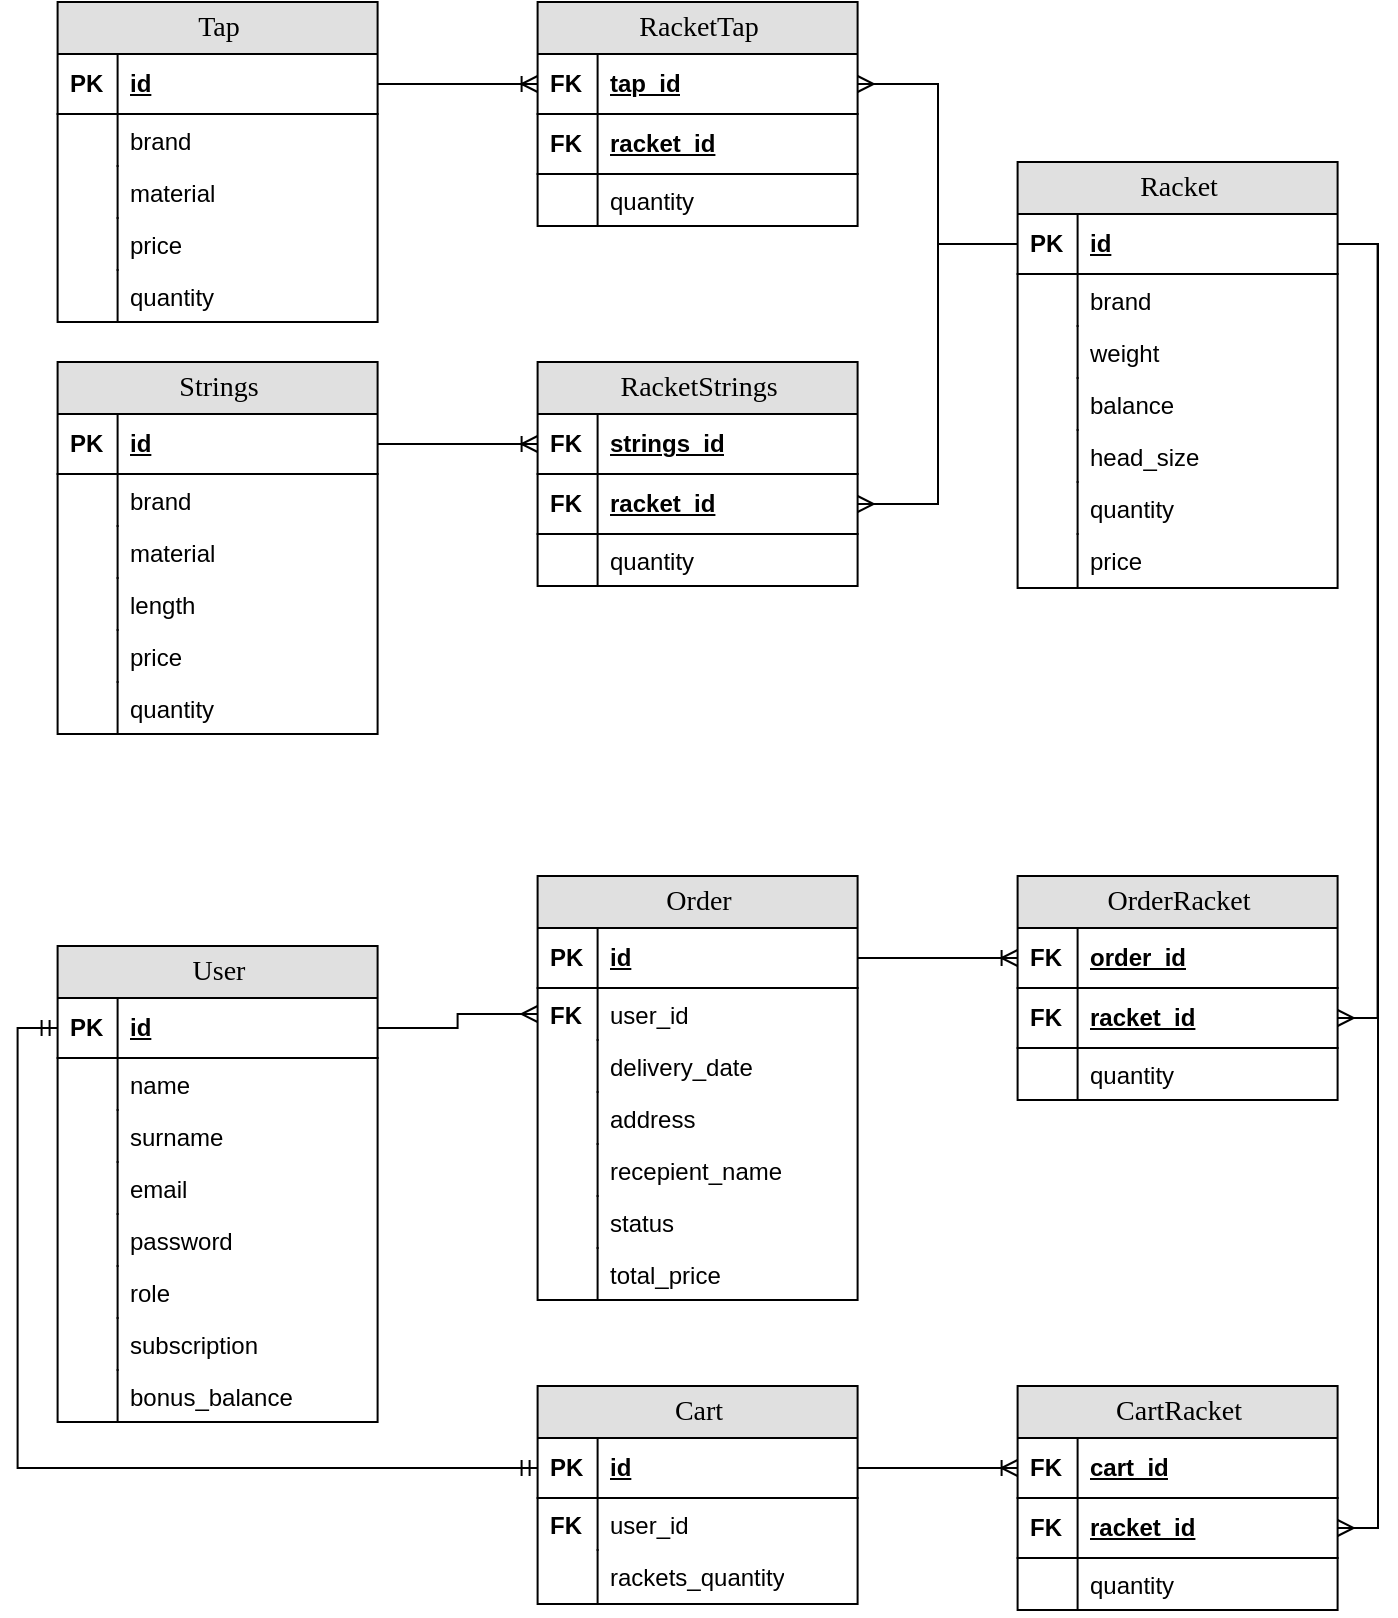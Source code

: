 <mxfile version="24.4.8" type="device" pages="2">
  <diagram name="Page-1" id="e56a1550-8fbb-45ad-956c-1786394a9013">
    <mxGraphModel dx="680" dy="973" grid="0" gridSize="10" guides="1" tooltips="1" connect="1" arrows="1" fold="1" page="1" pageScale="1" pageWidth="827" pageHeight="1169" background="none" math="0" shadow="0">
      <root>
        <mxCell id="0" />
        <mxCell id="1" parent="0" />
        <mxCell id="1x0JGL0uju4RRrse440k-1" value="User" style="swimlane;html=1;fontStyle=0;childLayout=stackLayout;horizontal=1;startSize=26;fillColor=#e0e0e0;horizontalStack=0;resizeParent=1;resizeLast=0;collapsible=1;marginBottom=0;swimlaneFillColor=#ffffff;align=center;rounded=0;shadow=0;comic=0;labelBackgroundColor=none;strokeWidth=1;fontFamily=Verdana;fontSize=14" parent="1" vertex="1">
          <mxGeometry x="109.8" y="589" width="160" height="238" as="geometry" />
        </mxCell>
        <mxCell id="1x0JGL0uju4RRrse440k-2" value="id" style="shape=partialRectangle;top=0;left=0;right=0;bottom=1;html=1;align=left;verticalAlign=middle;fillColor=none;spacingLeft=34;spacingRight=4;whiteSpace=wrap;overflow=hidden;rotatable=0;points=[[0,0.5],[1,0.5]];portConstraint=eastwest;dropTarget=0;fontStyle=5;" parent="1x0JGL0uju4RRrse440k-1" vertex="1">
          <mxGeometry y="26" width="160" height="30" as="geometry" />
        </mxCell>
        <mxCell id="1x0JGL0uju4RRrse440k-3" value="&lt;b&gt;PK&lt;/b&gt;" style="shape=partialRectangle;top=0;left=0;bottom=0;html=1;fillColor=none;align=left;verticalAlign=middle;spacingLeft=4;spacingRight=4;whiteSpace=wrap;overflow=hidden;rotatable=0;points=[];portConstraint=eastwest;part=1;" parent="1x0JGL0uju4RRrse440k-2" vertex="1" connectable="0">
          <mxGeometry width="30" height="30" as="geometry" />
        </mxCell>
        <mxCell id="1x0JGL0uju4RRrse440k-4" value="name" style="shape=partialRectangle;top=0;left=0;right=0;bottom=0;html=1;align=left;verticalAlign=top;fillColor=none;spacingLeft=34;spacingRight=4;whiteSpace=wrap;overflow=hidden;rotatable=0;points=[[0,0.5],[1,0.5]];portConstraint=eastwest;dropTarget=0;" parent="1x0JGL0uju4RRrse440k-1" vertex="1">
          <mxGeometry y="56" width="160" height="26" as="geometry" />
        </mxCell>
        <mxCell id="1x0JGL0uju4RRrse440k-5" value="" style="shape=partialRectangle;top=0;left=0;bottom=0;html=1;fillColor=none;align=left;verticalAlign=top;spacingLeft=4;spacingRight=4;whiteSpace=wrap;overflow=hidden;rotatable=0;points=[];portConstraint=eastwest;part=1;" parent="1x0JGL0uju4RRrse440k-4" vertex="1" connectable="0">
          <mxGeometry width="30" height="26" as="geometry" />
        </mxCell>
        <mxCell id="1x0JGL0uju4RRrse440k-6" value="surname" style="shape=partialRectangle;top=0;left=0;right=0;bottom=0;html=1;align=left;verticalAlign=top;fillColor=none;spacingLeft=34;spacingRight=4;whiteSpace=wrap;overflow=hidden;rotatable=0;points=[[0,0.5],[1,0.5]];portConstraint=eastwest;dropTarget=0;" parent="1x0JGL0uju4RRrse440k-1" vertex="1">
          <mxGeometry y="82" width="160" height="26" as="geometry" />
        </mxCell>
        <mxCell id="1x0JGL0uju4RRrse440k-7" value="" style="shape=partialRectangle;top=0;left=0;bottom=0;html=1;fillColor=none;align=left;verticalAlign=top;spacingLeft=4;spacingRight=4;whiteSpace=wrap;overflow=hidden;rotatable=0;points=[];portConstraint=eastwest;part=1;" parent="1x0JGL0uju4RRrse440k-6" vertex="1" connectable="0">
          <mxGeometry width="30" height="26" as="geometry" />
        </mxCell>
        <mxCell id="1x0JGL0uju4RRrse440k-8" value="email" style="shape=partialRectangle;top=0;left=0;right=0;bottom=0;html=1;align=left;verticalAlign=top;fillColor=none;spacingLeft=34;spacingRight=4;whiteSpace=wrap;overflow=hidden;rotatable=0;points=[[0,0.5],[1,0.5]];portConstraint=eastwest;dropTarget=0;" parent="1x0JGL0uju4RRrse440k-1" vertex="1">
          <mxGeometry y="108" width="160" height="26" as="geometry" />
        </mxCell>
        <mxCell id="1x0JGL0uju4RRrse440k-9" value="" style="shape=partialRectangle;top=0;left=0;bottom=0;html=1;fillColor=none;align=left;verticalAlign=top;spacingLeft=4;spacingRight=4;whiteSpace=wrap;overflow=hidden;rotatable=0;points=[];portConstraint=eastwest;part=1;" parent="1x0JGL0uju4RRrse440k-8" vertex="1" connectable="0">
          <mxGeometry width="30" height="26" as="geometry" />
        </mxCell>
        <mxCell id="1x0JGL0uju4RRrse440k-78" value="password" style="shape=partialRectangle;top=0;left=0;right=0;bottom=0;html=1;align=left;verticalAlign=top;fillColor=none;spacingLeft=34;spacingRight=4;whiteSpace=wrap;overflow=hidden;rotatable=0;points=[[0,0.5],[1,0.5]];portConstraint=eastwest;dropTarget=0;" parent="1x0JGL0uju4RRrse440k-1" vertex="1">
          <mxGeometry y="134" width="160" height="26" as="geometry" />
        </mxCell>
        <mxCell id="1x0JGL0uju4RRrse440k-79" value="" style="shape=partialRectangle;top=0;left=0;bottom=0;html=1;fillColor=none;align=left;verticalAlign=top;spacingLeft=4;spacingRight=4;whiteSpace=wrap;overflow=hidden;rotatable=0;points=[];portConstraint=eastwest;part=1;" parent="1x0JGL0uju4RRrse440k-78" vertex="1" connectable="0">
          <mxGeometry width="30" height="26" as="geometry" />
        </mxCell>
        <mxCell id="1x0JGL0uju4RRrse440k-80" value="role" style="shape=partialRectangle;top=0;left=0;right=0;bottom=0;html=1;align=left;verticalAlign=top;fillColor=none;spacingLeft=34;spacingRight=4;whiteSpace=wrap;overflow=hidden;rotatable=0;points=[[0,0.5],[1,0.5]];portConstraint=eastwest;dropTarget=0;" parent="1x0JGL0uju4RRrse440k-1" vertex="1">
          <mxGeometry y="160" width="160" height="26" as="geometry" />
        </mxCell>
        <mxCell id="1x0JGL0uju4RRrse440k-81" value="" style="shape=partialRectangle;top=0;left=0;bottom=0;html=1;fillColor=none;align=left;verticalAlign=top;spacingLeft=4;spacingRight=4;whiteSpace=wrap;overflow=hidden;rotatable=0;points=[];portConstraint=eastwest;part=1;" parent="1x0JGL0uju4RRrse440k-80" vertex="1" connectable="0">
          <mxGeometry width="30" height="26" as="geometry" />
        </mxCell>
        <mxCell id="1x0JGL0uju4RRrse440k-82" value="subscription" style="shape=partialRectangle;top=0;left=0;right=0;bottom=0;html=1;align=left;verticalAlign=top;fillColor=none;spacingLeft=34;spacingRight=4;whiteSpace=wrap;overflow=hidden;rotatable=0;points=[[0,0.5],[1,0.5]];portConstraint=eastwest;dropTarget=0;" parent="1x0JGL0uju4RRrse440k-1" vertex="1">
          <mxGeometry y="186" width="160" height="26" as="geometry" />
        </mxCell>
        <mxCell id="1x0JGL0uju4RRrse440k-83" value="" style="shape=partialRectangle;top=0;left=0;bottom=0;html=1;fillColor=none;align=left;verticalAlign=top;spacingLeft=4;spacingRight=4;whiteSpace=wrap;overflow=hidden;rotatable=0;points=[];portConstraint=eastwest;part=1;" parent="1x0JGL0uju4RRrse440k-82" vertex="1" connectable="0">
          <mxGeometry width="30" height="26" as="geometry" />
        </mxCell>
        <mxCell id="1x0JGL0uju4RRrse440k-84" value="bonus_balance" style="shape=partialRectangle;top=0;left=0;right=0;bottom=0;html=1;align=left;verticalAlign=top;fillColor=none;spacingLeft=34;spacingRight=4;whiteSpace=wrap;overflow=hidden;rotatable=0;points=[[0,0.5],[1,0.5]];portConstraint=eastwest;dropTarget=0;" parent="1x0JGL0uju4RRrse440k-1" vertex="1">
          <mxGeometry y="212" width="160" height="26" as="geometry" />
        </mxCell>
        <mxCell id="1x0JGL0uju4RRrse440k-85" value="" style="shape=partialRectangle;top=0;left=0;bottom=0;html=1;fillColor=none;align=left;verticalAlign=top;spacingLeft=4;spacingRight=4;whiteSpace=wrap;overflow=hidden;rotatable=0;points=[];portConstraint=eastwest;part=1;" parent="1x0JGL0uju4RRrse440k-84" vertex="1" connectable="0">
          <mxGeometry width="30" height="26" as="geometry" />
        </mxCell>
        <mxCell id="1x0JGL0uju4RRrse440k-12" value="Order" style="swimlane;html=1;fontStyle=0;childLayout=stackLayout;horizontal=1;startSize=26;fillColor=#e0e0e0;horizontalStack=0;resizeParent=1;resizeLast=0;collapsible=1;marginBottom=0;swimlaneFillColor=#ffffff;align=center;rounded=0;shadow=0;comic=0;labelBackgroundColor=none;strokeWidth=1;fontFamily=Verdana;fontSize=14" parent="1" vertex="1">
          <mxGeometry x="349.8" y="554" width="160" height="212" as="geometry" />
        </mxCell>
        <mxCell id="1x0JGL0uju4RRrse440k-13" value="id" style="shape=partialRectangle;top=0;left=0;right=0;bottom=1;html=1;align=left;verticalAlign=middle;fillColor=none;spacingLeft=34;spacingRight=4;whiteSpace=wrap;overflow=hidden;rotatable=0;points=[[0,0.5],[1,0.5]];portConstraint=eastwest;dropTarget=0;fontStyle=5;" parent="1x0JGL0uju4RRrse440k-12" vertex="1">
          <mxGeometry y="26" width="160" height="30" as="geometry" />
        </mxCell>
        <mxCell id="1x0JGL0uju4RRrse440k-14" value="&lt;b&gt;PK&lt;/b&gt;" style="shape=partialRectangle;top=0;left=0;bottom=0;html=1;fillColor=none;align=left;verticalAlign=middle;spacingLeft=4;spacingRight=4;whiteSpace=wrap;overflow=hidden;rotatable=0;points=[];portConstraint=eastwest;part=1;" parent="1x0JGL0uju4RRrse440k-13" vertex="1" connectable="0">
          <mxGeometry width="30" height="30" as="geometry" />
        </mxCell>
        <mxCell id="9y-1yBvSG6QHQNcgj_T--48" value="user_id" style="shape=partialRectangle;top=0;left=0;right=0;bottom=0;html=1;align=left;verticalAlign=top;fillColor=none;spacingLeft=34;spacingRight=4;whiteSpace=wrap;overflow=hidden;rotatable=0;points=[[0,0.5],[1,0.5]];portConstraint=eastwest;dropTarget=0;" parent="1x0JGL0uju4RRrse440k-12" vertex="1">
          <mxGeometry y="56" width="160" height="26" as="geometry" />
        </mxCell>
        <mxCell id="9y-1yBvSG6QHQNcgj_T--49" value="&lt;b&gt;FK&lt;/b&gt;" style="shape=partialRectangle;top=0;left=0;bottom=0;html=1;fillColor=none;align=left;verticalAlign=top;spacingLeft=4;spacingRight=4;whiteSpace=wrap;overflow=hidden;rotatable=0;points=[];portConstraint=eastwest;part=1;" parent="9y-1yBvSG6QHQNcgj_T--48" vertex="1" connectable="0">
          <mxGeometry width="30" height="26" as="geometry" />
        </mxCell>
        <mxCell id="1x0JGL0uju4RRrse440k-19" value="delivery_date" style="shape=partialRectangle;top=0;left=0;right=0;bottom=0;html=1;align=left;verticalAlign=top;fillColor=none;spacingLeft=34;spacingRight=4;whiteSpace=wrap;overflow=hidden;rotatable=0;points=[[0,0.5],[1,0.5]];portConstraint=eastwest;dropTarget=0;" parent="1x0JGL0uju4RRrse440k-12" vertex="1">
          <mxGeometry y="82" width="160" height="26" as="geometry" />
        </mxCell>
        <mxCell id="1x0JGL0uju4RRrse440k-20" value="" style="shape=partialRectangle;top=0;left=0;bottom=0;html=1;fillColor=none;align=left;verticalAlign=top;spacingLeft=4;spacingRight=4;whiteSpace=wrap;overflow=hidden;rotatable=0;points=[];portConstraint=eastwest;part=1;" parent="1x0JGL0uju4RRrse440k-19" vertex="1" connectable="0">
          <mxGeometry width="30" height="26" as="geometry" />
        </mxCell>
        <mxCell id="1x0JGL0uju4RRrse440k-88" value="address" style="shape=partialRectangle;top=0;left=0;right=0;bottom=0;html=1;align=left;verticalAlign=top;fillColor=none;spacingLeft=34;spacingRight=4;whiteSpace=wrap;overflow=hidden;rotatable=0;points=[[0,0.5],[1,0.5]];portConstraint=eastwest;dropTarget=0;" parent="1x0JGL0uju4RRrse440k-12" vertex="1">
          <mxGeometry y="108" width="160" height="26" as="geometry" />
        </mxCell>
        <mxCell id="1x0JGL0uju4RRrse440k-89" value="" style="shape=partialRectangle;top=0;left=0;bottom=0;html=1;fillColor=none;align=left;verticalAlign=top;spacingLeft=4;spacingRight=4;whiteSpace=wrap;overflow=hidden;rotatable=0;points=[];portConstraint=eastwest;part=1;" parent="1x0JGL0uju4RRrse440k-88" vertex="1" connectable="0">
          <mxGeometry width="30" height="26" as="geometry" />
        </mxCell>
        <mxCell id="9y-1yBvSG6QHQNcgj_T--212" value="recepient_name" style="shape=partialRectangle;top=0;left=0;right=0;bottom=0;html=1;align=left;verticalAlign=top;fillColor=none;spacingLeft=34;spacingRight=4;whiteSpace=wrap;overflow=hidden;rotatable=0;points=[[0,0.5],[1,0.5]];portConstraint=eastwest;dropTarget=0;" parent="1x0JGL0uju4RRrse440k-12" vertex="1">
          <mxGeometry y="134" width="160" height="26" as="geometry" />
        </mxCell>
        <mxCell id="9y-1yBvSG6QHQNcgj_T--213" value="" style="shape=partialRectangle;top=0;left=0;bottom=0;html=1;fillColor=none;align=left;verticalAlign=top;spacingLeft=4;spacingRight=4;whiteSpace=wrap;overflow=hidden;rotatable=0;points=[];portConstraint=eastwest;part=1;" parent="9y-1yBvSG6QHQNcgj_T--212" vertex="1" connectable="0">
          <mxGeometry width="30" height="26" as="geometry" />
        </mxCell>
        <mxCell id="9y-1yBvSG6QHQNcgj_T--254" value="status" style="shape=partialRectangle;top=0;left=0;right=0;bottom=0;html=1;align=left;verticalAlign=top;fillColor=none;spacingLeft=34;spacingRight=4;whiteSpace=wrap;overflow=hidden;rotatable=0;points=[[0,0.5],[1,0.5]];portConstraint=eastwest;dropTarget=0;" parent="1x0JGL0uju4RRrse440k-12" vertex="1">
          <mxGeometry y="160" width="160" height="26" as="geometry" />
        </mxCell>
        <mxCell id="9y-1yBvSG6QHQNcgj_T--255" value="" style="shape=partialRectangle;top=0;left=0;bottom=0;html=1;fillColor=none;align=left;verticalAlign=top;spacingLeft=4;spacingRight=4;whiteSpace=wrap;overflow=hidden;rotatable=0;points=[];portConstraint=eastwest;part=1;" parent="9y-1yBvSG6QHQNcgj_T--254" vertex="1" connectable="0">
          <mxGeometry width="30" height="26" as="geometry" />
        </mxCell>
        <mxCell id="sn7aCmu1qTEDrGI1Ne7C-1" value="total_price" style="shape=partialRectangle;top=0;left=0;right=0;bottom=0;html=1;align=left;verticalAlign=top;fillColor=none;spacingLeft=34;spacingRight=4;whiteSpace=wrap;overflow=hidden;rotatable=0;points=[[0,0.5],[1,0.5]];portConstraint=eastwest;dropTarget=0;" parent="1x0JGL0uju4RRrse440k-12" vertex="1">
          <mxGeometry y="186" width="160" height="26" as="geometry" />
        </mxCell>
        <mxCell id="sn7aCmu1qTEDrGI1Ne7C-2" value="" style="shape=partialRectangle;top=0;left=0;bottom=0;html=1;fillColor=none;align=left;verticalAlign=top;spacingLeft=4;spacingRight=4;whiteSpace=wrap;overflow=hidden;rotatable=0;points=[];portConstraint=eastwest;part=1;" parent="sn7aCmu1qTEDrGI1Ne7C-1" vertex="1" connectable="0">
          <mxGeometry width="30" height="26" as="geometry" />
        </mxCell>
        <mxCell id="1x0JGL0uju4RRrse440k-45" value="Racket" style="swimlane;html=1;fontStyle=0;childLayout=stackLayout;horizontal=1;startSize=26;fillColor=#e0e0e0;horizontalStack=0;resizeParent=1;resizeLast=0;collapsible=1;marginBottom=0;swimlaneFillColor=#ffffff;align=center;rounded=0;shadow=0;comic=0;labelBackgroundColor=none;strokeWidth=1;fontFamily=Verdana;fontSize=14" parent="1" vertex="1">
          <mxGeometry x="589.8" y="197" width="160" height="213" as="geometry" />
        </mxCell>
        <mxCell id="1x0JGL0uju4RRrse440k-46" value="id" style="shape=partialRectangle;top=0;left=0;right=0;bottom=1;html=1;align=left;verticalAlign=middle;fillColor=none;spacingLeft=34;spacingRight=4;whiteSpace=wrap;overflow=hidden;rotatable=0;points=[[0,0.5],[1,0.5]];portConstraint=eastwest;dropTarget=0;fontStyle=5;" parent="1x0JGL0uju4RRrse440k-45" vertex="1">
          <mxGeometry y="26" width="160" height="30" as="geometry" />
        </mxCell>
        <mxCell id="1x0JGL0uju4RRrse440k-47" value="&lt;b&gt;PK&lt;/b&gt;" style="shape=partialRectangle;top=0;left=0;bottom=0;html=1;fillColor=none;align=left;verticalAlign=middle;spacingLeft=4;spacingRight=4;whiteSpace=wrap;overflow=hidden;rotatable=0;points=[];portConstraint=eastwest;part=1;" parent="1x0JGL0uju4RRrse440k-46" vertex="1" connectable="0">
          <mxGeometry width="30" height="30" as="geometry" />
        </mxCell>
        <mxCell id="1x0JGL0uju4RRrse440k-48" value="brand" style="shape=partialRectangle;top=0;left=0;right=0;bottom=0;html=1;align=left;verticalAlign=top;fillColor=none;spacingLeft=34;spacingRight=4;whiteSpace=wrap;overflow=hidden;rotatable=0;points=[[0,0.5],[1,0.5]];portConstraint=eastwest;dropTarget=0;" parent="1x0JGL0uju4RRrse440k-45" vertex="1">
          <mxGeometry y="56" width="160" height="26" as="geometry" />
        </mxCell>
        <mxCell id="1x0JGL0uju4RRrse440k-49" value="" style="shape=partialRectangle;top=0;left=0;bottom=0;html=1;fillColor=none;align=left;verticalAlign=top;spacingLeft=4;spacingRight=4;whiteSpace=wrap;overflow=hidden;rotatable=0;points=[];portConstraint=eastwest;part=1;" parent="1x0JGL0uju4RRrse440k-48" vertex="1" connectable="0">
          <mxGeometry width="30" height="26" as="geometry" />
        </mxCell>
        <mxCell id="1x0JGL0uju4RRrse440k-50" value="weight" style="shape=partialRectangle;top=0;left=0;right=0;bottom=0;html=1;align=left;verticalAlign=top;fillColor=none;spacingLeft=34;spacingRight=4;whiteSpace=wrap;overflow=hidden;rotatable=0;points=[[0,0.5],[1,0.5]];portConstraint=eastwest;dropTarget=0;" parent="1x0JGL0uju4RRrse440k-45" vertex="1">
          <mxGeometry y="82" width="160" height="26" as="geometry" />
        </mxCell>
        <mxCell id="1x0JGL0uju4RRrse440k-51" value="" style="shape=partialRectangle;top=0;left=0;bottom=0;html=1;fillColor=none;align=left;verticalAlign=top;spacingLeft=4;spacingRight=4;whiteSpace=wrap;overflow=hidden;rotatable=0;points=[];portConstraint=eastwest;part=1;" parent="1x0JGL0uju4RRrse440k-50" vertex="1" connectable="0">
          <mxGeometry width="30" height="26" as="geometry" />
        </mxCell>
        <mxCell id="1x0JGL0uju4RRrse440k-52" value="balance" style="shape=partialRectangle;top=0;left=0;right=0;bottom=0;html=1;align=left;verticalAlign=top;fillColor=none;spacingLeft=34;spacingRight=4;whiteSpace=wrap;overflow=hidden;rotatable=0;points=[[0,0.5],[1,0.5]];portConstraint=eastwest;dropTarget=0;" parent="1x0JGL0uju4RRrse440k-45" vertex="1">
          <mxGeometry y="108" width="160" height="26" as="geometry" />
        </mxCell>
        <mxCell id="1x0JGL0uju4RRrse440k-53" value="" style="shape=partialRectangle;top=0;left=0;bottom=0;html=1;fillColor=none;align=left;verticalAlign=top;spacingLeft=4;spacingRight=4;whiteSpace=wrap;overflow=hidden;rotatable=0;points=[];portConstraint=eastwest;part=1;" parent="1x0JGL0uju4RRrse440k-52" vertex="1" connectable="0">
          <mxGeometry width="30" height="26" as="geometry" />
        </mxCell>
        <mxCell id="1x0JGL0uju4RRrse440k-90" value="head_size" style="shape=partialRectangle;top=0;left=0;right=0;bottom=0;html=1;align=left;verticalAlign=top;fillColor=none;spacingLeft=34;spacingRight=4;whiteSpace=wrap;overflow=hidden;rotatable=0;points=[[0,0.5],[1,0.5]];portConstraint=eastwest;dropTarget=0;" parent="1x0JGL0uju4RRrse440k-45" vertex="1">
          <mxGeometry y="134" width="160" height="26" as="geometry" />
        </mxCell>
        <mxCell id="1x0JGL0uju4RRrse440k-91" value="" style="shape=partialRectangle;top=0;left=0;bottom=0;html=1;fillColor=none;align=left;verticalAlign=top;spacingLeft=4;spacingRight=4;whiteSpace=wrap;overflow=hidden;rotatable=0;points=[];portConstraint=eastwest;part=1;" parent="1x0JGL0uju4RRrse440k-90" vertex="1" connectable="0">
          <mxGeometry width="30" height="26" as="geometry" />
        </mxCell>
        <mxCell id="1x0JGL0uju4RRrse440k-98" value="quantity" style="shape=partialRectangle;top=0;left=0;right=0;bottom=0;html=1;align=left;verticalAlign=top;fillColor=none;spacingLeft=34;spacingRight=4;whiteSpace=wrap;overflow=hidden;rotatable=0;points=[[0,0.5],[1,0.5]];portConstraint=eastwest;dropTarget=0;" parent="1x0JGL0uju4RRrse440k-45" vertex="1">
          <mxGeometry y="160" width="160" height="26" as="geometry" />
        </mxCell>
        <mxCell id="1x0JGL0uju4RRrse440k-99" value="" style="shape=partialRectangle;top=0;left=0;bottom=0;html=1;fillColor=none;align=left;verticalAlign=top;spacingLeft=4;spacingRight=4;whiteSpace=wrap;overflow=hidden;rotatable=0;points=[];portConstraint=eastwest;part=1;" parent="1x0JGL0uju4RRrse440k-98" vertex="1" connectable="0">
          <mxGeometry width="30" height="26" as="geometry" />
        </mxCell>
        <mxCell id="1x0JGL0uju4RRrse440k-96" value="price" style="shape=partialRectangle;top=0;left=0;right=0;bottom=0;html=1;align=left;verticalAlign=top;fillColor=none;spacingLeft=34;spacingRight=4;whiteSpace=wrap;overflow=hidden;rotatable=0;points=[[0,0.5],[1,0.5]];portConstraint=eastwest;dropTarget=0;" parent="1x0JGL0uju4RRrse440k-45" vertex="1">
          <mxGeometry y="186" width="160" height="26" as="geometry" />
        </mxCell>
        <mxCell id="1x0JGL0uju4RRrse440k-97" value="" style="shape=partialRectangle;top=0;left=0;bottom=0;html=1;fillColor=none;align=left;verticalAlign=top;spacingLeft=4;spacingRight=4;whiteSpace=wrap;overflow=hidden;rotatable=0;points=[];portConstraint=eastwest;part=1;" parent="1x0JGL0uju4RRrse440k-96" vertex="1" connectable="0">
          <mxGeometry width="30" height="26" as="geometry" />
        </mxCell>
        <mxCell id="1x0JGL0uju4RRrse440k-56" value="Strings" style="swimlane;html=1;fontStyle=0;childLayout=stackLayout;horizontal=1;startSize=26;fillColor=#e0e0e0;horizontalStack=0;resizeParent=1;resizeLast=0;collapsible=1;marginBottom=0;swimlaneFillColor=#ffffff;align=center;rounded=0;shadow=0;comic=0;labelBackgroundColor=none;strokeWidth=1;fontFamily=Verdana;fontSize=14" parent="1" vertex="1">
          <mxGeometry x="109.8" y="297" width="160" height="186" as="geometry" />
        </mxCell>
        <mxCell id="1x0JGL0uju4RRrse440k-57" value="id" style="shape=partialRectangle;top=0;left=0;right=0;bottom=1;html=1;align=left;verticalAlign=middle;fillColor=none;spacingLeft=34;spacingRight=4;whiteSpace=wrap;overflow=hidden;rotatable=0;points=[[0,0.5],[1,0.5]];portConstraint=eastwest;dropTarget=0;fontStyle=5;" parent="1x0JGL0uju4RRrse440k-56" vertex="1">
          <mxGeometry y="26" width="160" height="30" as="geometry" />
        </mxCell>
        <mxCell id="1x0JGL0uju4RRrse440k-58" value="&lt;b&gt;PK&lt;/b&gt;" style="shape=partialRectangle;top=0;left=0;bottom=0;html=1;fillColor=none;align=left;verticalAlign=middle;spacingLeft=4;spacingRight=4;whiteSpace=wrap;overflow=hidden;rotatable=0;points=[];portConstraint=eastwest;part=1;" parent="1x0JGL0uju4RRrse440k-57" vertex="1" connectable="0">
          <mxGeometry width="30" height="30" as="geometry" />
        </mxCell>
        <mxCell id="1x0JGL0uju4RRrse440k-59" value="brand" style="shape=partialRectangle;top=0;left=0;right=0;bottom=0;html=1;align=left;verticalAlign=top;fillColor=none;spacingLeft=34;spacingRight=4;whiteSpace=wrap;overflow=hidden;rotatable=0;points=[[0,0.5],[1,0.5]];portConstraint=eastwest;dropTarget=0;" parent="1x0JGL0uju4RRrse440k-56" vertex="1">
          <mxGeometry y="56" width="160" height="26" as="geometry" />
        </mxCell>
        <mxCell id="1x0JGL0uju4RRrse440k-60" value="" style="shape=partialRectangle;top=0;left=0;bottom=0;html=1;fillColor=none;align=left;verticalAlign=top;spacingLeft=4;spacingRight=4;whiteSpace=wrap;overflow=hidden;rotatable=0;points=[];portConstraint=eastwest;part=1;" parent="1x0JGL0uju4RRrse440k-59" vertex="1" connectable="0">
          <mxGeometry width="30" height="26" as="geometry" />
        </mxCell>
        <mxCell id="1x0JGL0uju4RRrse440k-61" value="material" style="shape=partialRectangle;top=0;left=0;right=0;bottom=0;html=1;align=left;verticalAlign=top;fillColor=none;spacingLeft=34;spacingRight=4;whiteSpace=wrap;overflow=hidden;rotatable=0;points=[[0,0.5],[1,0.5]];portConstraint=eastwest;dropTarget=0;" parent="1x0JGL0uju4RRrse440k-56" vertex="1">
          <mxGeometry y="82" width="160" height="26" as="geometry" />
        </mxCell>
        <mxCell id="1x0JGL0uju4RRrse440k-62" value="" style="shape=partialRectangle;top=0;left=0;bottom=0;html=1;fillColor=none;align=left;verticalAlign=top;spacingLeft=4;spacingRight=4;whiteSpace=wrap;overflow=hidden;rotatable=0;points=[];portConstraint=eastwest;part=1;" parent="1x0JGL0uju4RRrse440k-61" vertex="1" connectable="0">
          <mxGeometry width="30" height="26" as="geometry" />
        </mxCell>
        <mxCell id="1x0JGL0uju4RRrse440k-92" value="length" style="shape=partialRectangle;top=0;left=0;right=0;bottom=0;html=1;align=left;verticalAlign=top;fillColor=none;spacingLeft=34;spacingRight=4;whiteSpace=wrap;overflow=hidden;rotatable=0;points=[[0,0.5],[1,0.5]];portConstraint=eastwest;dropTarget=0;" parent="1x0JGL0uju4RRrse440k-56" vertex="1">
          <mxGeometry y="108" width="160" height="26" as="geometry" />
        </mxCell>
        <mxCell id="1x0JGL0uju4RRrse440k-93" value="" style="shape=partialRectangle;top=0;left=0;bottom=0;html=1;fillColor=none;align=left;verticalAlign=top;spacingLeft=4;spacingRight=4;whiteSpace=wrap;overflow=hidden;rotatable=0;points=[];portConstraint=eastwest;part=1;" parent="1x0JGL0uju4RRrse440k-92" vertex="1" connectable="0">
          <mxGeometry width="30" height="26" as="geometry" />
        </mxCell>
        <mxCell id="1x0JGL0uju4RRrse440k-63" value="price" style="shape=partialRectangle;top=0;left=0;right=0;bottom=0;html=1;align=left;verticalAlign=top;fillColor=none;spacingLeft=34;spacingRight=4;whiteSpace=wrap;overflow=hidden;rotatable=0;points=[[0,0.5],[1,0.5]];portConstraint=eastwest;dropTarget=0;" parent="1x0JGL0uju4RRrse440k-56" vertex="1">
          <mxGeometry y="134" width="160" height="26" as="geometry" />
        </mxCell>
        <mxCell id="1x0JGL0uju4RRrse440k-64" value="" style="shape=partialRectangle;top=0;left=0;bottom=0;html=1;fillColor=none;align=left;verticalAlign=top;spacingLeft=4;spacingRight=4;whiteSpace=wrap;overflow=hidden;rotatable=0;points=[];portConstraint=eastwest;part=1;" parent="1x0JGL0uju4RRrse440k-63" vertex="1" connectable="0">
          <mxGeometry width="30" height="26" as="geometry" />
        </mxCell>
        <mxCell id="1x0JGL0uju4RRrse440k-94" value="quantity" style="shape=partialRectangle;top=0;left=0;right=0;bottom=0;html=1;align=left;verticalAlign=top;fillColor=none;spacingLeft=34;spacingRight=4;whiteSpace=wrap;overflow=hidden;rotatable=0;points=[[0,0.5],[1,0.5]];portConstraint=eastwest;dropTarget=0;" parent="1x0JGL0uju4RRrse440k-56" vertex="1">
          <mxGeometry y="160" width="160" height="26" as="geometry" />
        </mxCell>
        <mxCell id="1x0JGL0uju4RRrse440k-95" value="" style="shape=partialRectangle;top=0;left=0;bottom=0;html=1;fillColor=none;align=left;verticalAlign=top;spacingLeft=4;spacingRight=4;whiteSpace=wrap;overflow=hidden;rotatable=0;points=[];portConstraint=eastwest;part=1;" parent="1x0JGL0uju4RRrse440k-94" vertex="1" connectable="0">
          <mxGeometry width="30" height="26" as="geometry" />
        </mxCell>
        <mxCell id="1x0JGL0uju4RRrse440k-67" value="Tap" style="swimlane;html=1;fontStyle=0;childLayout=stackLayout;horizontal=1;startSize=26;fillColor=#e0e0e0;horizontalStack=0;resizeParent=1;resizeLast=0;collapsible=1;marginBottom=0;swimlaneFillColor=#ffffff;align=center;rounded=0;shadow=0;comic=0;labelBackgroundColor=none;strokeWidth=1;fontFamily=Verdana;fontSize=14" parent="1" vertex="1">
          <mxGeometry x="109.8" y="117" width="160" height="160" as="geometry" />
        </mxCell>
        <mxCell id="1x0JGL0uju4RRrse440k-68" value="id" style="shape=partialRectangle;top=0;left=0;right=0;bottom=1;html=1;align=left;verticalAlign=middle;fillColor=none;spacingLeft=34;spacingRight=4;whiteSpace=wrap;overflow=hidden;rotatable=0;points=[[0,0.5],[1,0.5]];portConstraint=eastwest;dropTarget=0;fontStyle=5;" parent="1x0JGL0uju4RRrse440k-67" vertex="1">
          <mxGeometry y="26" width="160" height="30" as="geometry" />
        </mxCell>
        <mxCell id="1x0JGL0uju4RRrse440k-69" value="&lt;b&gt;PK&lt;/b&gt;" style="shape=partialRectangle;top=0;left=0;bottom=0;html=1;fillColor=none;align=left;verticalAlign=middle;spacingLeft=4;spacingRight=4;whiteSpace=wrap;overflow=hidden;rotatable=0;points=[];portConstraint=eastwest;part=1;" parent="1x0JGL0uju4RRrse440k-68" vertex="1" connectable="0">
          <mxGeometry width="30" height="30" as="geometry" />
        </mxCell>
        <mxCell id="9y-1yBvSG6QHQNcgj_T--14" value="brand" style="shape=partialRectangle;top=0;left=0;right=0;bottom=0;html=1;align=left;verticalAlign=top;fillColor=none;spacingLeft=34;spacingRight=4;whiteSpace=wrap;overflow=hidden;rotatable=0;points=[[0,0.5],[1,0.5]];portConstraint=eastwest;dropTarget=0;" parent="1x0JGL0uju4RRrse440k-67" vertex="1">
          <mxGeometry y="56" width="160" height="26" as="geometry" />
        </mxCell>
        <mxCell id="9y-1yBvSG6QHQNcgj_T--15" value="" style="shape=partialRectangle;top=0;left=0;bottom=0;html=1;fillColor=none;align=left;verticalAlign=top;spacingLeft=4;spacingRight=4;whiteSpace=wrap;overflow=hidden;rotatable=0;points=[];portConstraint=eastwest;part=1;" parent="9y-1yBvSG6QHQNcgj_T--14" vertex="1" connectable="0">
          <mxGeometry width="30" height="26" as="geometry" />
        </mxCell>
        <mxCell id="9y-1yBvSG6QHQNcgj_T--16" value="material" style="shape=partialRectangle;top=0;left=0;right=0;bottom=0;html=1;align=left;verticalAlign=top;fillColor=none;spacingLeft=34;spacingRight=4;whiteSpace=wrap;overflow=hidden;rotatable=0;points=[[0,0.5],[1,0.5]];portConstraint=eastwest;dropTarget=0;" parent="1x0JGL0uju4RRrse440k-67" vertex="1">
          <mxGeometry y="82" width="160" height="26" as="geometry" />
        </mxCell>
        <mxCell id="9y-1yBvSG6QHQNcgj_T--17" value="" style="shape=partialRectangle;top=0;left=0;bottom=0;html=1;fillColor=none;align=left;verticalAlign=top;spacingLeft=4;spacingRight=4;whiteSpace=wrap;overflow=hidden;rotatable=0;points=[];portConstraint=eastwest;part=1;" parent="9y-1yBvSG6QHQNcgj_T--16" vertex="1" connectable="0">
          <mxGeometry width="30" height="26" as="geometry" />
        </mxCell>
        <mxCell id="9y-1yBvSG6QHQNcgj_T--18" value="price" style="shape=partialRectangle;top=0;left=0;right=0;bottom=0;html=1;align=left;verticalAlign=top;fillColor=none;spacingLeft=34;spacingRight=4;whiteSpace=wrap;overflow=hidden;rotatable=0;points=[[0,0.5],[1,0.5]];portConstraint=eastwest;dropTarget=0;" parent="1x0JGL0uju4RRrse440k-67" vertex="1">
          <mxGeometry y="108" width="160" height="26" as="geometry" />
        </mxCell>
        <mxCell id="9y-1yBvSG6QHQNcgj_T--19" value="" style="shape=partialRectangle;top=0;left=0;bottom=0;html=1;fillColor=none;align=left;verticalAlign=top;spacingLeft=4;spacingRight=4;whiteSpace=wrap;overflow=hidden;rotatable=0;points=[];portConstraint=eastwest;part=1;" parent="9y-1yBvSG6QHQNcgj_T--18" vertex="1" connectable="0">
          <mxGeometry width="30" height="26" as="geometry" />
        </mxCell>
        <mxCell id="9y-1yBvSG6QHQNcgj_T--20" value="quantity" style="shape=partialRectangle;top=0;left=0;right=0;bottom=0;html=1;align=left;verticalAlign=top;fillColor=none;spacingLeft=34;spacingRight=4;whiteSpace=wrap;overflow=hidden;rotatable=0;points=[[0,0.5],[1,0.5]];portConstraint=eastwest;dropTarget=0;" parent="1x0JGL0uju4RRrse440k-67" vertex="1">
          <mxGeometry y="134" width="160" height="26" as="geometry" />
        </mxCell>
        <mxCell id="9y-1yBvSG6QHQNcgj_T--21" value="" style="shape=partialRectangle;top=0;left=0;bottom=0;html=1;fillColor=none;align=left;verticalAlign=top;spacingLeft=4;spacingRight=4;whiteSpace=wrap;overflow=hidden;rotatable=0;points=[];portConstraint=eastwest;part=1;" parent="9y-1yBvSG6QHQNcgj_T--20" vertex="1" connectable="0">
          <mxGeometry width="30" height="26" as="geometry" />
        </mxCell>
        <mxCell id="9y-1yBvSG6QHQNcgj_T--26" value="Cart" style="swimlane;html=1;fontStyle=0;childLayout=stackLayout;horizontal=1;startSize=26;fillColor=#e0e0e0;horizontalStack=0;resizeParent=1;resizeLast=0;collapsible=1;marginBottom=0;swimlaneFillColor=#ffffff;align=center;rounded=0;shadow=0;comic=0;labelBackgroundColor=none;strokeWidth=1;fontFamily=Verdana;fontSize=14" parent="1" vertex="1">
          <mxGeometry x="349.8" y="809" width="160" height="109" as="geometry" />
        </mxCell>
        <mxCell id="9y-1yBvSG6QHQNcgj_T--27" value="id" style="shape=partialRectangle;top=0;left=0;right=0;bottom=1;html=1;align=left;verticalAlign=middle;fillColor=none;spacingLeft=34;spacingRight=4;whiteSpace=wrap;overflow=hidden;rotatable=0;points=[[0,0.5],[1,0.5]];portConstraint=eastwest;dropTarget=0;fontStyle=5;" parent="9y-1yBvSG6QHQNcgj_T--26" vertex="1">
          <mxGeometry y="26" width="160" height="30" as="geometry" />
        </mxCell>
        <mxCell id="9y-1yBvSG6QHQNcgj_T--28" value="&lt;b&gt;PK&lt;/b&gt;" style="shape=partialRectangle;top=0;left=0;bottom=0;html=1;fillColor=none;align=left;verticalAlign=middle;spacingLeft=4;spacingRight=4;whiteSpace=wrap;overflow=hidden;rotatable=0;points=[];portConstraint=eastwest;part=1;" parent="9y-1yBvSG6QHQNcgj_T--27" vertex="1" connectable="0">
          <mxGeometry width="30" height="30" as="geometry" />
        </mxCell>
        <mxCell id="9y-1yBvSG6QHQNcgj_T--29" value="user_id" style="shape=partialRectangle;top=0;left=0;right=0;bottom=0;html=1;align=left;verticalAlign=top;fillColor=none;spacingLeft=34;spacingRight=4;whiteSpace=wrap;overflow=hidden;rotatable=0;points=[[0,0.5],[1,0.5]];portConstraint=eastwest;dropTarget=0;" parent="9y-1yBvSG6QHQNcgj_T--26" vertex="1">
          <mxGeometry y="56" width="160" height="26" as="geometry" />
        </mxCell>
        <mxCell id="9y-1yBvSG6QHQNcgj_T--30" value="&lt;b&gt;FK&lt;/b&gt;" style="shape=partialRectangle;top=0;left=0;bottom=0;html=1;fillColor=none;align=left;verticalAlign=top;spacingLeft=4;spacingRight=4;whiteSpace=wrap;overflow=hidden;rotatable=0;points=[];portConstraint=eastwest;part=1;" parent="9y-1yBvSG6QHQNcgj_T--29" vertex="1" connectable="0">
          <mxGeometry width="30" height="26" as="geometry" />
        </mxCell>
        <mxCell id="9y-1yBvSG6QHQNcgj_T--163" value="rackets_quantity" style="shape=partialRectangle;top=0;left=0;right=0;bottom=0;html=1;align=left;verticalAlign=top;fillColor=none;spacingLeft=34;spacingRight=4;whiteSpace=wrap;overflow=hidden;rotatable=0;points=[[0,0.5],[1,0.5]];portConstraint=eastwest;dropTarget=0;" parent="9y-1yBvSG6QHQNcgj_T--26" vertex="1">
          <mxGeometry y="82" width="160" height="26" as="geometry" />
        </mxCell>
        <mxCell id="9y-1yBvSG6QHQNcgj_T--164" value="" style="shape=partialRectangle;top=0;left=0;bottom=0;html=1;fillColor=none;align=left;verticalAlign=top;spacingLeft=4;spacingRight=4;whiteSpace=wrap;overflow=hidden;rotatable=0;points=[];portConstraint=eastwest;part=1;" parent="9y-1yBvSG6QHQNcgj_T--163" vertex="1" connectable="0">
          <mxGeometry width="30" height="26" as="geometry" />
        </mxCell>
        <mxCell id="9y-1yBvSG6QHQNcgj_T--176" value="RacketTap" style="swimlane;html=1;fontStyle=0;childLayout=stackLayout;horizontal=1;startSize=26;fillColor=#e0e0e0;horizontalStack=0;resizeParent=1;resizeLast=0;collapsible=1;marginBottom=0;swimlaneFillColor=#ffffff;align=center;rounded=0;shadow=0;comic=0;labelBackgroundColor=none;strokeWidth=1;fontFamily=Verdana;fontSize=14" parent="1" vertex="1">
          <mxGeometry x="349.8" y="117" width="160" height="112" as="geometry" />
        </mxCell>
        <mxCell id="9y-1yBvSG6QHQNcgj_T--263" value="tap_id" style="shape=partialRectangle;top=0;left=0;right=0;bottom=1;html=1;align=left;verticalAlign=middle;fillColor=none;spacingLeft=34;spacingRight=4;whiteSpace=wrap;overflow=hidden;rotatable=0;points=[[0,0.5],[1,0.5]];portConstraint=eastwest;dropTarget=0;fontStyle=5;" parent="9y-1yBvSG6QHQNcgj_T--176" vertex="1">
          <mxGeometry y="26" width="160" height="30" as="geometry" />
        </mxCell>
        <mxCell id="9y-1yBvSG6QHQNcgj_T--264" value="&lt;b&gt;FK&lt;/b&gt;" style="shape=partialRectangle;top=0;left=0;bottom=0;html=1;fillColor=none;align=left;verticalAlign=middle;spacingLeft=4;spacingRight=4;whiteSpace=wrap;overflow=hidden;rotatable=0;points=[];portConstraint=eastwest;part=1;" parent="9y-1yBvSG6QHQNcgj_T--263" vertex="1" connectable="0">
          <mxGeometry width="30" height="30" as="geometry" />
        </mxCell>
        <mxCell id="9y-1yBvSG6QHQNcgj_T--261" value="racket_id" style="shape=partialRectangle;top=0;left=0;right=0;bottom=1;html=1;align=left;verticalAlign=middle;fillColor=none;spacingLeft=34;spacingRight=4;whiteSpace=wrap;overflow=hidden;rotatable=0;points=[[0,0.5],[1,0.5]];portConstraint=eastwest;dropTarget=0;fontStyle=5;" parent="9y-1yBvSG6QHQNcgj_T--176" vertex="1">
          <mxGeometry y="56" width="160" height="30" as="geometry" />
        </mxCell>
        <mxCell id="9y-1yBvSG6QHQNcgj_T--262" value="&lt;b&gt;FK&lt;/b&gt;" style="shape=partialRectangle;top=0;left=0;bottom=0;html=1;fillColor=none;align=left;verticalAlign=middle;spacingLeft=4;spacingRight=4;whiteSpace=wrap;overflow=hidden;rotatable=0;points=[];portConstraint=eastwest;part=1;" parent="9y-1yBvSG6QHQNcgj_T--261" vertex="1" connectable="0">
          <mxGeometry width="30" height="30" as="geometry" />
        </mxCell>
        <mxCell id="9y-1yBvSG6QHQNcgj_T--185" value="quantity" style="shape=partialRectangle;top=0;left=0;right=0;bottom=0;html=1;align=left;verticalAlign=top;fillColor=none;spacingLeft=34;spacingRight=4;whiteSpace=wrap;overflow=hidden;rotatable=0;points=[[0,0.5],[1,0.5]];portConstraint=eastwest;dropTarget=0;" parent="9y-1yBvSG6QHQNcgj_T--176" vertex="1">
          <mxGeometry y="86" width="160" height="26" as="geometry" />
        </mxCell>
        <mxCell id="9y-1yBvSG6QHQNcgj_T--186" value="" style="shape=partialRectangle;top=0;left=0;bottom=0;html=1;fillColor=none;align=left;verticalAlign=top;spacingLeft=4;spacingRight=4;whiteSpace=wrap;overflow=hidden;rotatable=0;points=[];portConstraint=eastwest;part=1;" parent="9y-1yBvSG6QHQNcgj_T--185" vertex="1" connectable="0">
          <mxGeometry width="30" height="26" as="geometry" />
        </mxCell>
        <mxCell id="9y-1yBvSG6QHQNcgj_T--187" value="RacketStrings" style="swimlane;html=1;fontStyle=0;childLayout=stackLayout;horizontal=1;startSize=26;fillColor=#e0e0e0;horizontalStack=0;resizeParent=1;resizeLast=0;collapsible=1;marginBottom=0;swimlaneFillColor=#ffffff;align=center;rounded=0;shadow=0;comic=0;labelBackgroundColor=none;strokeWidth=1;fontFamily=Verdana;fontSize=14" parent="1" vertex="1">
          <mxGeometry x="349.8" y="297" width="160" height="112" as="geometry" />
        </mxCell>
        <mxCell id="9y-1yBvSG6QHQNcgj_T--265" value="strings_id" style="shape=partialRectangle;top=0;left=0;right=0;bottom=1;html=1;align=left;verticalAlign=middle;fillColor=none;spacingLeft=34;spacingRight=4;whiteSpace=wrap;overflow=hidden;rotatable=0;points=[[0,0.5],[1,0.5]];portConstraint=eastwest;dropTarget=0;fontStyle=5;" parent="9y-1yBvSG6QHQNcgj_T--187" vertex="1">
          <mxGeometry y="26" width="160" height="30" as="geometry" />
        </mxCell>
        <mxCell id="9y-1yBvSG6QHQNcgj_T--266" value="&lt;b&gt;FK&lt;/b&gt;" style="shape=partialRectangle;top=0;left=0;bottom=0;html=1;fillColor=none;align=left;verticalAlign=middle;spacingLeft=4;spacingRight=4;whiteSpace=wrap;overflow=hidden;rotatable=0;points=[];portConstraint=eastwest;part=1;" parent="9y-1yBvSG6QHQNcgj_T--265" vertex="1" connectable="0">
          <mxGeometry width="30" height="30" as="geometry" />
        </mxCell>
        <mxCell id="9y-1yBvSG6QHQNcgj_T--267" value="racket_id" style="shape=partialRectangle;top=0;left=0;right=0;bottom=1;html=1;align=left;verticalAlign=middle;fillColor=none;spacingLeft=34;spacingRight=4;whiteSpace=wrap;overflow=hidden;rotatable=0;points=[[0,0.5],[1,0.5]];portConstraint=eastwest;dropTarget=0;fontStyle=5;" parent="9y-1yBvSG6QHQNcgj_T--187" vertex="1">
          <mxGeometry y="56" width="160" height="30" as="geometry" />
        </mxCell>
        <mxCell id="9y-1yBvSG6QHQNcgj_T--268" value="&lt;b&gt;FK&lt;/b&gt;" style="shape=partialRectangle;top=0;left=0;bottom=0;html=1;fillColor=none;align=left;verticalAlign=middle;spacingLeft=4;spacingRight=4;whiteSpace=wrap;overflow=hidden;rotatable=0;points=[];portConstraint=eastwest;part=1;" parent="9y-1yBvSG6QHQNcgj_T--267" vertex="1" connectable="0">
          <mxGeometry width="30" height="30" as="geometry" />
        </mxCell>
        <mxCell id="9y-1yBvSG6QHQNcgj_T--196" value="quantity" style="shape=partialRectangle;top=0;left=0;right=0;bottom=0;html=1;align=left;verticalAlign=top;fillColor=none;spacingLeft=34;spacingRight=4;whiteSpace=wrap;overflow=hidden;rotatable=0;points=[[0,0.5],[1,0.5]];portConstraint=eastwest;dropTarget=0;" parent="9y-1yBvSG6QHQNcgj_T--187" vertex="1">
          <mxGeometry y="86" width="160" height="26" as="geometry" />
        </mxCell>
        <mxCell id="9y-1yBvSG6QHQNcgj_T--197" value="" style="shape=partialRectangle;top=0;left=0;bottom=0;html=1;fillColor=none;align=left;verticalAlign=top;spacingLeft=4;spacingRight=4;whiteSpace=wrap;overflow=hidden;rotatable=0;points=[];portConstraint=eastwest;part=1;" parent="9y-1yBvSG6QHQNcgj_T--196" vertex="1" connectable="0">
          <mxGeometry width="30" height="26" as="geometry" />
        </mxCell>
        <mxCell id="9y-1yBvSG6QHQNcgj_T--208" style="edgeStyle=orthogonalEdgeStyle;rounded=0;orthogonalLoop=1;jettySize=auto;html=1;exitX=1;exitY=0.5;exitDx=0;exitDy=0;endArrow=ERoneToMany;endFill=0;entryX=0;entryY=0.5;entryDx=0;entryDy=0;" parent="1" source="1x0JGL0uju4RRrse440k-68" target="9y-1yBvSG6QHQNcgj_T--263" edge="1">
          <mxGeometry relative="1" as="geometry">
            <mxPoint x="350" y="160" as="targetPoint" />
          </mxGeometry>
        </mxCell>
        <mxCell id="9y-1yBvSG6QHQNcgj_T--209" style="edgeStyle=orthogonalEdgeStyle;rounded=0;orthogonalLoop=1;jettySize=auto;html=1;exitX=1;exitY=0.5;exitDx=0;exitDy=0;entryX=0;entryY=0.5;entryDx=0;entryDy=0;endArrow=ERoneToMany;endFill=0;" parent="1" source="1x0JGL0uju4RRrse440k-57" target="9y-1yBvSG6QHQNcgj_T--265" edge="1">
          <mxGeometry relative="1" as="geometry" />
        </mxCell>
        <mxCell id="9y-1yBvSG6QHQNcgj_T--210" style="edgeStyle=orthogonalEdgeStyle;rounded=0;orthogonalLoop=1;jettySize=auto;html=1;exitX=1;exitY=0.5;exitDx=0;exitDy=0;entryX=0;entryY=0.5;entryDx=0;entryDy=0;endArrow=none;endFill=0;startArrow=ERmany;startFill=0;" parent="1" source="9y-1yBvSG6QHQNcgj_T--267" target="1x0JGL0uju4RRrse440k-46" edge="1">
          <mxGeometry relative="1" as="geometry">
            <Array as="points">
              <mxPoint x="550" y="368" />
              <mxPoint x="550" y="238" />
            </Array>
          </mxGeometry>
        </mxCell>
        <mxCell id="9y-1yBvSG6QHQNcgj_T--211" style="edgeStyle=orthogonalEdgeStyle;rounded=0;orthogonalLoop=1;jettySize=auto;html=1;endArrow=none;endFill=0;startArrow=ERmany;startFill=0;entryX=0;entryY=0.5;entryDx=0;entryDy=0;exitX=1;exitY=0.5;exitDx=0;exitDy=0;" parent="1" source="9y-1yBvSG6QHQNcgj_T--263" target="1x0JGL0uju4RRrse440k-46" edge="1">
          <mxGeometry relative="1" as="geometry">
            <mxPoint x="589.8" y="147" as="targetPoint" />
            <mxPoint x="510" y="150" as="sourcePoint" />
            <Array as="points">
              <mxPoint x="550" y="158" />
              <mxPoint x="550" y="238" />
            </Array>
          </mxGeometry>
        </mxCell>
        <mxCell id="9y-1yBvSG6QHQNcgj_T--216" value="OrderRacket" style="swimlane;html=1;fontStyle=0;childLayout=stackLayout;horizontal=1;startSize=26;fillColor=#e0e0e0;horizontalStack=0;resizeParent=1;resizeLast=0;collapsible=1;marginBottom=0;swimlaneFillColor=#ffffff;align=center;rounded=0;shadow=0;comic=0;labelBackgroundColor=none;strokeWidth=1;fontFamily=Verdana;fontSize=14" parent="1" vertex="1">
          <mxGeometry x="589.8" y="554" width="160" height="112" as="geometry" />
        </mxCell>
        <mxCell id="9y-1yBvSG6QHQNcgj_T--236" value="order_id" style="shape=partialRectangle;top=0;left=0;right=0;bottom=1;html=1;align=left;verticalAlign=middle;fillColor=none;spacingLeft=34;spacingRight=4;whiteSpace=wrap;overflow=hidden;rotatable=0;points=[[0,0.5],[1,0.5]];portConstraint=eastwest;dropTarget=0;fontStyle=5;" parent="9y-1yBvSG6QHQNcgj_T--216" vertex="1">
          <mxGeometry y="26" width="160" height="30" as="geometry" />
        </mxCell>
        <mxCell id="9y-1yBvSG6QHQNcgj_T--237" value="&lt;b&gt;FK&lt;/b&gt;" style="shape=partialRectangle;top=0;left=0;bottom=0;html=1;fillColor=none;align=left;verticalAlign=middle;spacingLeft=4;spacingRight=4;whiteSpace=wrap;overflow=hidden;rotatable=0;points=[];portConstraint=eastwest;part=1;" parent="9y-1yBvSG6QHQNcgj_T--236" vertex="1" connectable="0">
          <mxGeometry width="30" height="30" as="geometry" />
        </mxCell>
        <mxCell id="9y-1yBvSG6QHQNcgj_T--225" value="racket_id" style="shape=partialRectangle;top=0;left=0;right=0;bottom=1;html=1;align=left;verticalAlign=middle;fillColor=none;spacingLeft=34;spacingRight=4;whiteSpace=wrap;overflow=hidden;rotatable=0;points=[[0,0.5],[1,0.5]];portConstraint=eastwest;dropTarget=0;fontStyle=5;" parent="9y-1yBvSG6QHQNcgj_T--216" vertex="1">
          <mxGeometry y="56" width="160" height="30" as="geometry" />
        </mxCell>
        <mxCell id="9y-1yBvSG6QHQNcgj_T--226" value="&lt;b&gt;FK&lt;/b&gt;" style="shape=partialRectangle;top=0;left=0;bottom=0;html=1;fillColor=none;align=left;verticalAlign=middle;spacingLeft=4;spacingRight=4;whiteSpace=wrap;overflow=hidden;rotatable=0;points=[];portConstraint=eastwest;part=1;" parent="9y-1yBvSG6QHQNcgj_T--225" vertex="1" connectable="0">
          <mxGeometry width="30" height="30" as="geometry" />
        </mxCell>
        <mxCell id="9y-1yBvSG6QHQNcgj_T--219" value="quantity" style="shape=partialRectangle;top=0;left=0;right=0;bottom=0;html=1;align=left;verticalAlign=top;fillColor=none;spacingLeft=34;spacingRight=4;whiteSpace=wrap;overflow=hidden;rotatable=0;points=[[0,0.5],[1,0.5]];portConstraint=eastwest;dropTarget=0;" parent="9y-1yBvSG6QHQNcgj_T--216" vertex="1">
          <mxGeometry y="86" width="160" height="26" as="geometry" />
        </mxCell>
        <mxCell id="9y-1yBvSG6QHQNcgj_T--220" value="" style="shape=partialRectangle;top=0;left=0;bottom=0;html=1;fillColor=none;align=left;verticalAlign=top;spacingLeft=4;spacingRight=4;whiteSpace=wrap;overflow=hidden;rotatable=0;points=[];portConstraint=eastwest;part=1;" parent="9y-1yBvSG6QHQNcgj_T--219" vertex="1" connectable="0">
          <mxGeometry width="30" height="26" as="geometry" />
        </mxCell>
        <mxCell id="9y-1yBvSG6QHQNcgj_T--238" style="edgeStyle=orthogonalEdgeStyle;rounded=0;orthogonalLoop=1;jettySize=auto;html=1;exitX=1;exitY=0.5;exitDx=0;exitDy=0;endArrow=ERmany;endFill=0;entryX=1;entryY=0.5;entryDx=0;entryDy=0;" parent="1" source="1x0JGL0uju4RRrse440k-46" target="9y-1yBvSG6QHQNcgj_T--225" edge="1">
          <mxGeometry relative="1" as="geometry" />
        </mxCell>
        <mxCell id="9y-1yBvSG6QHQNcgj_T--243" value="CartRacket" style="swimlane;html=1;fontStyle=0;childLayout=stackLayout;horizontal=1;startSize=26;fillColor=#e0e0e0;horizontalStack=0;resizeParent=1;resizeLast=0;collapsible=1;marginBottom=0;swimlaneFillColor=#ffffff;align=center;rounded=0;shadow=0;comic=0;labelBackgroundColor=none;strokeWidth=1;fontFamily=Verdana;fontSize=14" parent="1" vertex="1">
          <mxGeometry x="589.8" y="809" width="160" height="112" as="geometry" />
        </mxCell>
        <mxCell id="9y-1yBvSG6QHQNcgj_T--244" value="cart_id" style="shape=partialRectangle;top=0;left=0;right=0;bottom=1;html=1;align=left;verticalAlign=middle;fillColor=none;spacingLeft=34;spacingRight=4;whiteSpace=wrap;overflow=hidden;rotatable=0;points=[[0,0.5],[1,0.5]];portConstraint=eastwest;dropTarget=0;fontStyle=5;" parent="9y-1yBvSG6QHQNcgj_T--243" vertex="1">
          <mxGeometry y="26" width="160" height="30" as="geometry" />
        </mxCell>
        <mxCell id="9y-1yBvSG6QHQNcgj_T--245" value="&lt;b&gt;FK&lt;/b&gt;" style="shape=partialRectangle;top=0;left=0;bottom=0;html=1;fillColor=none;align=left;verticalAlign=middle;spacingLeft=4;spacingRight=4;whiteSpace=wrap;overflow=hidden;rotatable=0;points=[];portConstraint=eastwest;part=1;" parent="9y-1yBvSG6QHQNcgj_T--244" vertex="1" connectable="0">
          <mxGeometry width="30" height="30" as="geometry" />
        </mxCell>
        <mxCell id="9y-1yBvSG6QHQNcgj_T--246" value="racket_id" style="shape=partialRectangle;top=0;left=0;right=0;bottom=1;html=1;align=left;verticalAlign=middle;fillColor=none;spacingLeft=34;spacingRight=4;whiteSpace=wrap;overflow=hidden;rotatable=0;points=[[0,0.5],[1,0.5]];portConstraint=eastwest;dropTarget=0;fontStyle=5;" parent="9y-1yBvSG6QHQNcgj_T--243" vertex="1">
          <mxGeometry y="56" width="160" height="30" as="geometry" />
        </mxCell>
        <mxCell id="9y-1yBvSG6QHQNcgj_T--247" value="&lt;b&gt;FK&lt;/b&gt;" style="shape=partialRectangle;top=0;left=0;bottom=0;html=1;fillColor=none;align=left;verticalAlign=middle;spacingLeft=4;spacingRight=4;whiteSpace=wrap;overflow=hidden;rotatable=0;points=[];portConstraint=eastwest;part=1;" parent="9y-1yBvSG6QHQNcgj_T--246" vertex="1" connectable="0">
          <mxGeometry width="30" height="30" as="geometry" />
        </mxCell>
        <mxCell id="9y-1yBvSG6QHQNcgj_T--248" value="quantity" style="shape=partialRectangle;top=0;left=0;right=0;bottom=0;html=1;align=left;verticalAlign=top;fillColor=none;spacingLeft=34;spacingRight=4;whiteSpace=wrap;overflow=hidden;rotatable=0;points=[[0,0.5],[1,0.5]];portConstraint=eastwest;dropTarget=0;" parent="9y-1yBvSG6QHQNcgj_T--243" vertex="1">
          <mxGeometry y="86" width="160" height="26" as="geometry" />
        </mxCell>
        <mxCell id="9y-1yBvSG6QHQNcgj_T--249" value="" style="shape=partialRectangle;top=0;left=0;bottom=0;html=1;fillColor=none;align=left;verticalAlign=top;spacingLeft=4;spacingRight=4;whiteSpace=wrap;overflow=hidden;rotatable=0;points=[];portConstraint=eastwest;part=1;" parent="9y-1yBvSG6QHQNcgj_T--248" vertex="1" connectable="0">
          <mxGeometry width="30" height="26" as="geometry" />
        </mxCell>
        <mxCell id="9y-1yBvSG6QHQNcgj_T--252" style="edgeStyle=orthogonalEdgeStyle;rounded=0;orthogonalLoop=1;jettySize=auto;html=1;exitX=1;exitY=0.5;exitDx=0;exitDy=0;entryX=1;entryY=0.5;entryDx=0;entryDy=0;endArrow=none;endFill=0;startArrow=ERmany;startFill=0;" parent="1" source="9y-1yBvSG6QHQNcgj_T--246" target="1x0JGL0uju4RRrse440k-46" edge="1">
          <mxGeometry relative="1" as="geometry">
            <Array as="points">
              <mxPoint x="770" y="880" />
              <mxPoint x="770" y="238" />
            </Array>
          </mxGeometry>
        </mxCell>
        <mxCell id="9y-1yBvSG6QHQNcgj_T--256" style="edgeStyle=orthogonalEdgeStyle;rounded=0;orthogonalLoop=1;jettySize=auto;html=1;exitX=1;exitY=0.5;exitDx=0;exitDy=0;endArrow=ERoneToMany;endFill=0;" parent="1" source="1x0JGL0uju4RRrse440k-13" target="9y-1yBvSG6QHQNcgj_T--236" edge="1">
          <mxGeometry relative="1" as="geometry" />
        </mxCell>
        <mxCell id="9y-1yBvSG6QHQNcgj_T--257" style="edgeStyle=orthogonalEdgeStyle;rounded=0;orthogonalLoop=1;jettySize=auto;html=1;exitX=1;exitY=0.5;exitDx=0;exitDy=0;entryX=0;entryY=0.5;entryDx=0;entryDy=0;endArrow=ERoneToMany;endFill=0;" parent="1" source="9y-1yBvSG6QHQNcgj_T--27" target="9y-1yBvSG6QHQNcgj_T--244" edge="1">
          <mxGeometry relative="1" as="geometry" />
        </mxCell>
        <mxCell id="9y-1yBvSG6QHQNcgj_T--258" style="edgeStyle=orthogonalEdgeStyle;rounded=0;orthogonalLoop=1;jettySize=auto;html=1;exitX=1;exitY=0.5;exitDx=0;exitDy=0;entryX=0;entryY=0.5;entryDx=0;entryDy=0;endArrow=ERmany;endFill=0;" parent="1" source="1x0JGL0uju4RRrse440k-2" target="9y-1yBvSG6QHQNcgj_T--48" edge="1">
          <mxGeometry relative="1" as="geometry" />
        </mxCell>
        <mxCell id="9y-1yBvSG6QHQNcgj_T--260" style="edgeStyle=orthogonalEdgeStyle;rounded=0;orthogonalLoop=1;jettySize=auto;html=1;exitX=0;exitY=0.5;exitDx=0;exitDy=0;endArrow=ERmandOne;endFill=0;startArrow=ERmandOne;startFill=0;" parent="1" source="1x0JGL0uju4RRrse440k-2" target="9y-1yBvSG6QHQNcgj_T--27" edge="1">
          <mxGeometry relative="1" as="geometry" />
        </mxCell>
      </root>
    </mxGraphModel>
  </diagram>
  <diagram id="CIUxHq5DP3vGBvWplpQF" name="Page-2">
    <mxGraphModel dx="741" dy="557" grid="1" gridSize="10" guides="1" tooltips="1" connect="1" arrows="1" fold="1" page="1" pageScale="1" pageWidth="1169" pageHeight="827" math="0" shadow="0">
      <root>
        <mxCell id="0" />
        <mxCell id="1" parent="0" />
        <mxCell id="uQQarAuBVebQOE4W24xX-1" value="user" style="swimlane;fontStyle=0;childLayout=stackLayout;horizontal=1;startSize=26;fillColor=#e0e0e0;horizontalStack=0;resizeParent=1;resizeLast=0;collapsible=1;marginBottom=0;swimlaneFillColor=#ffffff;align=center;rounded=0;shadow=0;comic=0;labelBackgroundColor=none;strokeWidth=1;fontFamily=Verdana;fontSize=14;swimlaneLine=1;html=1;fontColor=default;" parent="1" vertex="1">
          <mxGeometry x="119.8" y="135" width="160" height="212" as="geometry" />
        </mxCell>
        <mxCell id="uQQarAuBVebQOE4W24xX-2" value="id" style="shape=partialRectangle;top=0;left=0;right=0;bottom=1;align=left;verticalAlign=middle;fillColor=none;spacingLeft=34;spacingRight=4;whiteSpace=wrap;overflow=hidden;rotatable=0;points=[[0,0.5],[1,0.5]];portConstraint=eastwest;dropTarget=0;fontStyle=5;swimlaneLine=1;html=1;fontColor=default;" parent="uQQarAuBVebQOE4W24xX-1" vertex="1">
          <mxGeometry y="26" width="160" height="30" as="geometry" />
        </mxCell>
        <mxCell id="uQQarAuBVebQOE4W24xX-3" value="PK" style="shape=partialRectangle;top=0;left=0;bottom=0;fillColor=none;align=left;verticalAlign=middle;spacingLeft=4;spacingRight=4;whiteSpace=wrap;overflow=hidden;rotatable=0;points=[];portConstraint=eastwest;part=1;swimlaneLine=1;html=1;fontColor=default;" parent="uQQarAuBVebQOE4W24xX-2" vertex="1" connectable="0">
          <mxGeometry width="30" height="30" as="geometry" />
        </mxCell>
        <mxCell id="uQQarAuBVebQOE4W24xX-4" value="name" style="shape=partialRectangle;top=0;left=0;right=0;bottom=0;align=left;verticalAlign=top;fillColor=none;spacingLeft=34;spacingRight=4;whiteSpace=wrap;overflow=hidden;rotatable=0;points=[[0,0.5],[1,0.5]];portConstraint=eastwest;dropTarget=0;swimlaneLine=1;html=1;fontColor=default;" parent="uQQarAuBVebQOE4W24xX-1" vertex="1">
          <mxGeometry y="56" width="160" height="26" as="geometry" />
        </mxCell>
        <mxCell id="uQQarAuBVebQOE4W24xX-5" value="" style="shape=partialRectangle;top=0;left=0;bottom=0;fillColor=none;align=left;verticalAlign=top;spacingLeft=4;spacingRight=4;whiteSpace=wrap;overflow=hidden;rotatable=0;points=[];portConstraint=eastwest;part=1;swimlaneLine=1;html=1;fontColor=default;" parent="uQQarAuBVebQOE4W24xX-4" vertex="1" connectable="0">
          <mxGeometry width="30" height="26" as="geometry" />
        </mxCell>
        <mxCell id="uQQarAuBVebQOE4W24xX-6" value="surname" style="shape=partialRectangle;top=0;left=0;right=0;bottom=0;align=left;verticalAlign=top;fillColor=none;spacingLeft=34;spacingRight=4;whiteSpace=wrap;overflow=hidden;rotatable=0;points=[[0,0.5],[1,0.5]];portConstraint=eastwest;dropTarget=0;swimlaneLine=1;html=1;fontColor=default;" parent="uQQarAuBVebQOE4W24xX-1" vertex="1">
          <mxGeometry y="82" width="160" height="26" as="geometry" />
        </mxCell>
        <mxCell id="uQQarAuBVebQOE4W24xX-7" value="" style="shape=partialRectangle;top=0;left=0;bottom=0;fillColor=none;align=left;verticalAlign=top;spacingLeft=4;spacingRight=4;whiteSpace=wrap;overflow=hidden;rotatable=0;points=[];portConstraint=eastwest;part=1;swimlaneLine=1;html=1;fontColor=default;" parent="uQQarAuBVebQOE4W24xX-6" vertex="1" connectable="0">
          <mxGeometry width="30" height="26" as="geometry" />
        </mxCell>
        <mxCell id="uQQarAuBVebQOE4W24xX-8" value="email" style="shape=partialRectangle;top=0;left=0;right=0;bottom=0;align=left;verticalAlign=top;fillColor=none;spacingLeft=34;spacingRight=4;whiteSpace=wrap;overflow=hidden;rotatable=0;points=[[0,0.5],[1,0.5]];portConstraint=eastwest;dropTarget=0;swimlaneLine=1;html=1;fontColor=default;" parent="uQQarAuBVebQOE4W24xX-1" vertex="1">
          <mxGeometry y="108" width="160" height="26" as="geometry" />
        </mxCell>
        <mxCell id="uQQarAuBVebQOE4W24xX-9" value="" style="shape=partialRectangle;top=0;left=0;bottom=0;fillColor=none;align=left;verticalAlign=top;spacingLeft=4;spacingRight=4;whiteSpace=wrap;overflow=hidden;rotatable=0;points=[];portConstraint=eastwest;part=1;swimlaneLine=1;html=1;fontColor=default;" parent="uQQarAuBVebQOE4W24xX-8" vertex="1" connectable="0">
          <mxGeometry width="30" height="26" as="geometry" />
        </mxCell>
        <mxCell id="uQQarAuBVebQOE4W24xX-10" value="password" style="shape=partialRectangle;top=0;left=0;right=0;bottom=0;align=left;verticalAlign=top;fillColor=none;spacingLeft=34;spacingRight=4;whiteSpace=wrap;overflow=hidden;rotatable=0;points=[[0,0.5],[1,0.5]];portConstraint=eastwest;dropTarget=0;swimlaneLine=1;html=1;fontColor=default;" parent="uQQarAuBVebQOE4W24xX-1" vertex="1">
          <mxGeometry y="134" width="160" height="26" as="geometry" />
        </mxCell>
        <mxCell id="uQQarAuBVebQOE4W24xX-11" value="" style="shape=partialRectangle;top=0;left=0;bottom=0;fillColor=none;align=left;verticalAlign=top;spacingLeft=4;spacingRight=4;whiteSpace=wrap;overflow=hidden;rotatable=0;points=[];portConstraint=eastwest;part=1;swimlaneLine=1;html=1;fontColor=default;" parent="uQQarAuBVebQOE4W24xX-10" vertex="1" connectable="0">
          <mxGeometry width="30" height="26" as="geometry" />
        </mxCell>
        <mxCell id="uQQarAuBVebQOE4W24xX-12" value="subscription" style="shape=partialRectangle;top=0;left=0;right=0;bottom=0;align=left;verticalAlign=top;fillColor=none;spacingLeft=34;spacingRight=4;whiteSpace=wrap;overflow=hidden;rotatable=0;points=[[0,0.5],[1,0.5]];portConstraint=eastwest;dropTarget=0;swimlaneLine=1;html=1;fontColor=default;" parent="uQQarAuBVebQOE4W24xX-1" vertex="1">
          <mxGeometry y="160" width="160" height="26" as="geometry" />
        </mxCell>
        <mxCell id="uQQarAuBVebQOE4W24xX-13" value="" style="shape=partialRectangle;top=0;left=0;bottom=0;fillColor=none;align=left;verticalAlign=top;spacingLeft=4;spacingRight=4;whiteSpace=wrap;overflow=hidden;rotatable=0;points=[];portConstraint=eastwest;part=1;swimlaneLine=1;html=1;fontColor=default;" parent="uQQarAuBVebQOE4W24xX-12" vertex="1" connectable="0">
          <mxGeometry width="30" height="26" as="geometry" />
        </mxCell>
        <mxCell id="uQQarAuBVebQOE4W24xX-14" value="role" style="shape=partialRectangle;top=0;left=0;right=0;bottom=0;align=left;verticalAlign=top;fillColor=none;spacingLeft=34;spacingRight=4;whiteSpace=wrap;overflow=hidden;rotatable=0;points=[[0,0.5],[1,0.5]];portConstraint=eastwest;dropTarget=0;swimlaneLine=1;html=1;fontColor=default;" parent="uQQarAuBVebQOE4W24xX-1" vertex="1">
          <mxGeometry y="186" width="160" height="26" as="geometry" />
        </mxCell>
        <mxCell id="uQQarAuBVebQOE4W24xX-15" value="" style="shape=partialRectangle;top=0;left=0;bottom=0;fillColor=none;align=left;verticalAlign=top;spacingLeft=4;spacingRight=4;whiteSpace=wrap;overflow=hidden;rotatable=0;points=[];portConstraint=eastwest;part=1;swimlaneLine=1;html=1;fontColor=default;" parent="uQQarAuBVebQOE4W24xX-14" vertex="1" connectable="0">
          <mxGeometry width="30" height="26" as="geometry" />
        </mxCell>
        <mxCell id="uQQarAuBVebQOE4W24xX-16" value="order" style="swimlane;fontStyle=0;childLayout=stackLayout;horizontal=1;startSize=26;fillColor=#e0e0e0;horizontalStack=0;resizeParent=1;resizeLast=0;collapsible=1;marginBottom=0;swimlaneFillColor=#ffffff;align=center;rounded=0;shadow=0;comic=0;labelBackgroundColor=none;strokeWidth=1;fontFamily=Verdana;fontSize=14;swimlaneLine=1;html=1;fontColor=default;" parent="1" vertex="1">
          <mxGeometry x="359.8" y="100" width="160" height="164" as="geometry" />
        </mxCell>
        <mxCell id="uQQarAuBVebQOE4W24xX-17" value="id" style="shape=partialRectangle;top=0;left=0;right=0;bottom=1;align=left;verticalAlign=middle;fillColor=none;spacingLeft=34;spacingRight=4;whiteSpace=wrap;overflow=hidden;rotatable=0;points=[[0,0.5],[1,0.5]];portConstraint=eastwest;dropTarget=0;fontStyle=5;swimlaneLine=1;html=1;fontColor=default;" parent="uQQarAuBVebQOE4W24xX-16" vertex="1">
          <mxGeometry y="26" width="160" height="30" as="geometry" />
        </mxCell>
        <mxCell id="uQQarAuBVebQOE4W24xX-18" value="PK" style="shape=partialRectangle;top=0;left=0;bottom=0;fillColor=none;align=left;verticalAlign=middle;spacingLeft=4;spacingRight=4;whiteSpace=wrap;overflow=hidden;rotatable=0;points=[];portConstraint=eastwest;part=1;swimlaneLine=1;html=1;fontColor=default;" parent="uQQarAuBVebQOE4W24xX-17" vertex="1" connectable="0">
          <mxGeometry width="30" height="30" as="geometry" />
        </mxCell>
        <mxCell id="uQQarAuBVebQOE4W24xX-19" value="user_id" style="shape=partialRectangle;top=0;left=0;right=0;bottom=1;align=left;verticalAlign=middle;fillColor=none;spacingLeft=34;spacingRight=4;whiteSpace=wrap;overflow=hidden;rotatable=0;points=[[0,0.5],[1,0.5]];portConstraint=eastwest;dropTarget=0;fontStyle=5;swimlaneLine=1;html=1;fontColor=default;" parent="uQQarAuBVebQOE4W24xX-16" vertex="1">
          <mxGeometry y="56" width="160" height="30" as="geometry" />
        </mxCell>
        <mxCell id="uQQarAuBVebQOE4W24xX-20" value="FK" style="shape=partialRectangle;top=0;left=0;bottom=0;fillColor=none;align=left;verticalAlign=middle;spacingLeft=4;spacingRight=4;whiteSpace=wrap;overflow=hidden;rotatable=0;points=[];portConstraint=eastwest;part=1;swimlaneLine=1;html=1;fontColor=default;" parent="uQQarAuBVebQOE4W24xX-19" vertex="1" connectable="0">
          <mxGeometry width="30" height="30" as="geometry" />
        </mxCell>
        <mxCell id="uQQarAuBVebQOE4W24xX-21" value="status" style="shape=partialRectangle;top=0;left=0;right=0;bottom=0;align=left;verticalAlign=top;fillColor=none;spacingLeft=34;spacingRight=4;whiteSpace=wrap;overflow=hidden;rotatable=0;points=[[0,0.5],[1,0.5]];portConstraint=eastwest;dropTarget=0;swimlaneLine=1;html=1;fontColor=default;" parent="uQQarAuBVebQOE4W24xX-16" vertex="1">
          <mxGeometry y="86" width="160" height="26" as="geometry" />
        </mxCell>
        <mxCell id="uQQarAuBVebQOE4W24xX-22" value="" style="shape=partialRectangle;top=0;left=0;bottom=0;fillColor=none;align=left;verticalAlign=top;spacingLeft=4;spacingRight=4;whiteSpace=wrap;overflow=hidden;rotatable=0;points=[];portConstraint=eastwest;part=1;swimlaneLine=1;html=1;fontColor=default;" parent="uQQarAuBVebQOE4W24xX-21" vertex="1" connectable="0">
          <mxGeometry width="30" height="26" as="geometry" />
        </mxCell>
        <mxCell id="uQQarAuBVebQOE4W24xX-23" value="total_price" style="shape=partialRectangle;top=0;left=0;right=0;bottom=0;align=left;verticalAlign=top;fillColor=none;spacingLeft=34;spacingRight=4;whiteSpace=wrap;overflow=hidden;rotatable=0;points=[[0,0.5],[1,0.5]];portConstraint=eastwest;dropTarget=0;swimlaneLine=1;html=1;fontColor=default;" parent="uQQarAuBVebQOE4W24xX-16" vertex="1">
          <mxGeometry y="112" width="160" height="26" as="geometry" />
        </mxCell>
        <mxCell id="uQQarAuBVebQOE4W24xX-24" value="" style="shape=partialRectangle;top=0;left=0;bottom=0;fillColor=none;align=left;verticalAlign=top;spacingLeft=4;spacingRight=4;whiteSpace=wrap;overflow=hidden;rotatable=0;points=[];portConstraint=eastwest;part=1;swimlaneLine=1;html=1;fontColor=default;" parent="uQQarAuBVebQOE4W24xX-23" vertex="1" connectable="0">
          <mxGeometry width="30" height="26" as="geometry" />
        </mxCell>
        <mxCell id="uQQarAuBVebQOE4W24xX-25" value="creation_date" style="shape=partialRectangle;top=0;left=0;right=0;bottom=0;align=left;verticalAlign=top;fillColor=none;spacingLeft=34;spacingRight=4;whiteSpace=wrap;overflow=hidden;rotatable=0;points=[[0,0.5],[1,0.5]];portConstraint=eastwest;dropTarget=0;swimlaneLine=1;html=1;fontColor=default;" parent="uQQarAuBVebQOE4W24xX-16" vertex="1">
          <mxGeometry y="138" width="160" height="26" as="geometry" />
        </mxCell>
        <mxCell id="uQQarAuBVebQOE4W24xX-26" value="" style="shape=partialRectangle;top=0;left=0;bottom=0;fillColor=none;align=left;verticalAlign=top;spacingLeft=4;spacingRight=4;whiteSpace=wrap;overflow=hidden;rotatable=0;points=[];portConstraint=eastwest;part=1;swimlaneLine=1;html=1;fontColor=default;" parent="uQQarAuBVebQOE4W24xX-25" vertex="1" connectable="0">
          <mxGeometry width="30" height="26" as="geometry" />
        </mxCell>
        <mxCell id="uQQarAuBVebQOE4W24xX-27" value="racket" style="swimlane;fontStyle=0;childLayout=stackLayout;horizontal=1;startSize=26;fillColor=#e0e0e0;horizontalStack=0;resizeParent=1;resizeLast=0;collapsible=1;marginBottom=0;swimlaneFillColor=#ffffff;align=center;rounded=0;shadow=0;comic=0;labelBackgroundColor=none;strokeWidth=1;fontFamily=Verdana;fontSize=14;swimlaneLine=1;html=1;fontColor=default;" parent="1" vertex="1">
          <mxGeometry x="870" y="205" width="160" height="268" as="geometry" />
        </mxCell>
        <mxCell id="uQQarAuBVebQOE4W24xX-28" value="id" style="shape=partialRectangle;top=0;left=0;right=0;bottom=1;align=left;verticalAlign=middle;fillColor=none;spacingLeft=34;spacingRight=4;whiteSpace=wrap;overflow=hidden;rotatable=0;points=[[0,0.5],[1,0.5]];portConstraint=eastwest;dropTarget=0;fontStyle=5;swimlaneLine=1;html=1;fontColor=default;" parent="uQQarAuBVebQOE4W24xX-27" vertex="1">
          <mxGeometry y="26" width="160" height="30" as="geometry" />
        </mxCell>
        <mxCell id="uQQarAuBVebQOE4W24xX-29" value="PK" style="shape=partialRectangle;top=0;left=0;bottom=0;fillColor=none;align=left;verticalAlign=middle;spacingLeft=4;spacingRight=4;whiteSpace=wrap;overflow=hidden;rotatable=0;points=[];portConstraint=eastwest;part=1;swimlaneLine=1;html=1;fontColor=default;" parent="uQQarAuBVebQOE4W24xX-28" vertex="1" connectable="0">
          <mxGeometry width="30" height="30" as="geometry" />
        </mxCell>
        <mxCell id="uQQarAuBVebQOE4W24xX-30" value="supplier_id" style="shape=partialRectangle;top=0;left=0;right=0;bottom=1;align=left;verticalAlign=middle;fillColor=none;spacingLeft=34;spacingRight=4;whiteSpace=wrap;overflow=hidden;rotatable=0;points=[[0,0.5],[1,0.5]];portConstraint=eastwest;dropTarget=0;fontStyle=5;swimlaneLine=1;html=1;fontColor=default;" parent="uQQarAuBVebQOE4W24xX-27" vertex="1">
          <mxGeometry y="56" width="160" height="30" as="geometry" />
        </mxCell>
        <mxCell id="uQQarAuBVebQOE4W24xX-31" value="FK" style="shape=partialRectangle;top=0;left=0;bottom=0;fillColor=none;align=left;verticalAlign=middle;spacingLeft=4;spacingRight=4;whiteSpace=wrap;overflow=hidden;rotatable=0;points=[];portConstraint=eastwest;part=1;swimlaneLine=1;html=1;fontColor=default;" parent="uQQarAuBVebQOE4W24xX-30" vertex="1" connectable="0">
          <mxGeometry width="30" height="30" as="geometry" />
        </mxCell>
        <mxCell id="uQQarAuBVebQOE4W24xX-32" value="brand" style="shape=partialRectangle;top=0;left=0;right=0;bottom=0;align=left;verticalAlign=top;fillColor=none;spacingLeft=34;spacingRight=4;whiteSpace=wrap;overflow=hidden;rotatable=0;points=[[0,0.5],[1,0.5]];portConstraint=eastwest;dropTarget=0;swimlaneLine=1;html=1;fontColor=default;" parent="uQQarAuBVebQOE4W24xX-27" vertex="1">
          <mxGeometry y="86" width="160" height="26" as="geometry" />
        </mxCell>
        <mxCell id="uQQarAuBVebQOE4W24xX-33" value="" style="shape=partialRectangle;top=0;left=0;bottom=0;fillColor=none;align=left;verticalAlign=top;spacingLeft=4;spacingRight=4;whiteSpace=wrap;overflow=hidden;rotatable=0;points=[];portConstraint=eastwest;part=1;swimlaneLine=1;html=1;fontColor=default;" parent="uQQarAuBVebQOE4W24xX-32" vertex="1" connectable="0">
          <mxGeometry width="30" height="26" as="geometry" />
        </mxCell>
        <mxCell id="uQQarAuBVebQOE4W24xX-34" value="weight" style="shape=partialRectangle;top=0;left=0;right=0;bottom=0;align=left;verticalAlign=top;fillColor=none;spacingLeft=34;spacingRight=4;whiteSpace=wrap;overflow=hidden;rotatable=0;points=[[0,0.5],[1,0.5]];portConstraint=eastwest;dropTarget=0;swimlaneLine=1;html=1;fontColor=default;" parent="uQQarAuBVebQOE4W24xX-27" vertex="1">
          <mxGeometry y="112" width="160" height="26" as="geometry" />
        </mxCell>
        <mxCell id="uQQarAuBVebQOE4W24xX-35" value="" style="shape=partialRectangle;top=0;left=0;bottom=0;fillColor=none;align=left;verticalAlign=top;spacingLeft=4;spacingRight=4;whiteSpace=wrap;overflow=hidden;rotatable=0;points=[];portConstraint=eastwest;part=1;swimlaneLine=1;html=1;fontColor=default;" parent="uQQarAuBVebQOE4W24xX-34" vertex="1" connectable="0">
          <mxGeometry width="30" height="26" as="geometry" />
        </mxCell>
        <mxCell id="uQQarAuBVebQOE4W24xX-36" value="balance" style="shape=partialRectangle;top=0;left=0;right=0;bottom=0;align=left;verticalAlign=top;fillColor=none;spacingLeft=34;spacingRight=4;whiteSpace=wrap;overflow=hidden;rotatable=0;points=[[0,0.5],[1,0.5]];portConstraint=eastwest;dropTarget=0;swimlaneLine=1;html=1;fontColor=default;" parent="uQQarAuBVebQOE4W24xX-27" vertex="1">
          <mxGeometry y="138" width="160" height="26" as="geometry" />
        </mxCell>
        <mxCell id="uQQarAuBVebQOE4W24xX-37" value="" style="shape=partialRectangle;top=0;left=0;bottom=0;fillColor=none;align=left;verticalAlign=top;spacingLeft=4;spacingRight=4;whiteSpace=wrap;overflow=hidden;rotatable=0;points=[];portConstraint=eastwest;part=1;swimlaneLine=1;html=1;fontColor=default;" parent="uQQarAuBVebQOE4W24xX-36" vertex="1" connectable="0">
          <mxGeometry width="30" height="26" as="geometry" />
        </mxCell>
        <mxCell id="uQQarAuBVebQOE4W24xX-38" value="head_size" style="shape=partialRectangle;top=0;left=0;right=0;bottom=0;align=left;verticalAlign=top;fillColor=none;spacingLeft=34;spacingRight=4;whiteSpace=wrap;overflow=hidden;rotatable=0;points=[[0,0.5],[1,0.5]];portConstraint=eastwest;dropTarget=0;swimlaneLine=1;html=1;fontColor=default;" parent="uQQarAuBVebQOE4W24xX-27" vertex="1">
          <mxGeometry y="164" width="160" height="26" as="geometry" />
        </mxCell>
        <mxCell id="uQQarAuBVebQOE4W24xX-39" value="" style="shape=partialRectangle;top=0;left=0;bottom=0;fillColor=none;align=left;verticalAlign=top;spacingLeft=4;spacingRight=4;whiteSpace=wrap;overflow=hidden;rotatable=0;points=[];portConstraint=eastwest;part=1;swimlaneLine=1;html=1;fontColor=default;" parent="uQQarAuBVebQOE4W24xX-38" vertex="1" connectable="0">
          <mxGeometry width="30" height="26" as="geometry" />
        </mxCell>
        <mxCell id="uQQarAuBVebQOE4W24xX-40" value="avaliable" style="shape=partialRectangle;top=0;left=0;right=0;bottom=0;align=left;verticalAlign=top;fillColor=none;spacingLeft=34;spacingRight=4;whiteSpace=wrap;overflow=hidden;rotatable=0;points=[[0,0.5],[1,0.5]];portConstraint=eastwest;dropTarget=0;swimlaneLine=1;html=1;fontColor=default;" parent="uQQarAuBVebQOE4W24xX-27" vertex="1">
          <mxGeometry y="190" width="160" height="26" as="geometry" />
        </mxCell>
        <mxCell id="uQQarAuBVebQOE4W24xX-41" value="" style="shape=partialRectangle;top=0;left=0;bottom=0;fillColor=none;align=left;verticalAlign=top;spacingLeft=4;spacingRight=4;whiteSpace=wrap;overflow=hidden;rotatable=0;points=[];portConstraint=eastwest;part=1;swimlaneLine=1;html=1;fontColor=default;" parent="uQQarAuBVebQOE4W24xX-40" vertex="1" connectable="0">
          <mxGeometry width="30" height="26" as="geometry" />
        </mxCell>
        <mxCell id="uQQarAuBVebQOE4W24xX-42" value="price" style="shape=partialRectangle;top=0;left=0;right=0;bottom=0;align=left;verticalAlign=top;fillColor=none;spacingLeft=34;spacingRight=4;whiteSpace=wrap;overflow=hidden;rotatable=0;points=[[0,0.5],[1,0.5]];portConstraint=eastwest;dropTarget=0;swimlaneLine=1;html=1;fontColor=default;" parent="uQQarAuBVebQOE4W24xX-27" vertex="1">
          <mxGeometry y="216" width="160" height="26" as="geometry" />
        </mxCell>
        <mxCell id="uQQarAuBVebQOE4W24xX-43" value="" style="shape=partialRectangle;top=0;left=0;bottom=0;fillColor=none;align=left;verticalAlign=top;spacingLeft=4;spacingRight=4;whiteSpace=wrap;overflow=hidden;rotatable=0;points=[];portConstraint=eastwest;part=1;swimlaneLine=1;html=1;fontColor=default;" parent="uQQarAuBVebQOE4W24xX-42" vertex="1" connectable="0">
          <mxGeometry width="30" height="26" as="geometry" />
        </mxCell>
        <mxCell id="uQQarAuBVebQOE4W24xX-44" value="count" style="shape=partialRectangle;top=0;left=0;right=0;bottom=0;align=left;verticalAlign=top;fillColor=none;spacingLeft=34;spacingRight=4;whiteSpace=wrap;overflow=hidden;rotatable=0;points=[[0,0.5],[1,0.5]];portConstraint=eastwest;dropTarget=0;swimlaneLine=1;html=1;fontColor=default;" parent="uQQarAuBVebQOE4W24xX-27" vertex="1">
          <mxGeometry y="242" width="160" height="26" as="geometry" />
        </mxCell>
        <mxCell id="uQQarAuBVebQOE4W24xX-45" value="" style="shape=partialRectangle;top=0;left=0;bottom=0;fillColor=none;align=left;verticalAlign=top;spacingLeft=4;spacingRight=4;whiteSpace=wrap;overflow=hidden;rotatable=0;points=[];portConstraint=eastwest;part=1;swimlaneLine=1;html=1;fontColor=default;" parent="uQQarAuBVebQOE4W24xX-44" vertex="1" connectable="0">
          <mxGeometry width="30" height="26" as="geometry" />
        </mxCell>
        <mxCell id="uQQarAuBVebQOE4W24xX-46" value="cart" style="swimlane;fontStyle=0;childLayout=stackLayout;horizontal=1;startSize=26;fillColor=#e0e0e0;horizontalStack=0;resizeParent=1;resizeLast=0;collapsible=1;marginBottom=0;swimlaneFillColor=#ffffff;align=center;rounded=0;shadow=0;comic=0;labelBackgroundColor=none;strokeWidth=1;fontFamily=Verdana;fontSize=14;swimlaneLine=1;html=1;fontColor=default;" parent="1" vertex="1">
          <mxGeometry x="359.8" y="490" width="160" height="108" as="geometry" />
        </mxCell>
        <mxCell id="uQQarAuBVebQOE4W24xX-47" value="user_id" style="shape=partialRectangle;top=0;left=0;right=0;bottom=1;align=left;verticalAlign=middle;fillColor=none;spacingLeft=34;spacingRight=4;whiteSpace=wrap;overflow=hidden;rotatable=0;points=[[0,0.5],[1,0.5]];portConstraint=eastwest;dropTarget=0;fontStyle=5;swimlaneLine=1;html=1;fontColor=default;" parent="uQQarAuBVebQOE4W24xX-46" vertex="1">
          <mxGeometry y="26" width="160" height="30" as="geometry" />
        </mxCell>
        <mxCell id="uQQarAuBVebQOE4W24xX-48" value="PK,&lt;br&gt;FK" style="shape=partialRectangle;top=0;left=0;bottom=0;fillColor=none;align=left;verticalAlign=middle;spacingLeft=4;spacingRight=4;whiteSpace=wrap;overflow=hidden;rotatable=0;points=[];portConstraint=eastwest;part=1;swimlaneLine=1;html=1;fontColor=default;" parent="uQQarAuBVebQOE4W24xX-47" vertex="1" connectable="0">
          <mxGeometry width="30" height="30" as="geometry" />
        </mxCell>
        <mxCell id="uQQarAuBVebQOE4W24xX-49" value="total_price" style="shape=partialRectangle;top=0;left=0;right=0;bottom=0;align=left;verticalAlign=top;fillColor=none;spacingLeft=34;spacingRight=4;whiteSpace=wrap;overflow=hidden;rotatable=0;points=[[0,0.5],[1,0.5]];portConstraint=eastwest;dropTarget=0;swimlaneLine=1;html=1;fontColor=default;" parent="uQQarAuBVebQOE4W24xX-46" vertex="1">
          <mxGeometry y="56" width="160" height="26" as="geometry" />
        </mxCell>
        <mxCell id="uQQarAuBVebQOE4W24xX-50" value="" style="shape=partialRectangle;top=0;left=0;bottom=0;fillColor=none;align=left;verticalAlign=top;spacingLeft=4;spacingRight=4;whiteSpace=wrap;overflow=hidden;rotatable=0;points=[];portConstraint=eastwest;part=1;swimlaneLine=1;html=1;fontColor=default;" parent="uQQarAuBVebQOE4W24xX-49" vertex="1" connectable="0">
          <mxGeometry width="30" height="26" as="geometry" />
        </mxCell>
        <mxCell id="uQQarAuBVebQOE4W24xX-51" value="quantity" style="shape=partialRectangle;top=0;left=0;right=0;bottom=0;align=left;verticalAlign=top;fillColor=none;spacingLeft=34;spacingRight=4;whiteSpace=wrap;overflow=hidden;rotatable=0;points=[[0,0.5],[1,0.5]];portConstraint=eastwest;dropTarget=0;swimlaneLine=1;html=1;fontColor=default;" parent="uQQarAuBVebQOE4W24xX-46" vertex="1">
          <mxGeometry y="82" width="160" height="26" as="geometry" />
        </mxCell>
        <mxCell id="uQQarAuBVebQOE4W24xX-52" value="" style="shape=partialRectangle;top=0;left=0;bottom=0;fillColor=none;align=left;verticalAlign=top;spacingLeft=4;spacingRight=4;whiteSpace=wrap;overflow=hidden;rotatable=0;points=[];portConstraint=eastwest;part=1;swimlaneLine=1;html=1;fontColor=default;" parent="uQQarAuBVebQOE4W24xX-51" vertex="1" connectable="0">
          <mxGeometry width="30" height="26" as="geometry" />
        </mxCell>
        <mxCell id="uQQarAuBVebQOE4W24xX-53" value="order_racket" style="swimlane;fontStyle=0;childLayout=stackLayout;horizontal=1;startSize=26;fillColor=#e0e0e0;horizontalStack=0;resizeParent=1;resizeLast=0;collapsible=1;marginBottom=0;swimlaneFillColor=#ffffff;align=center;rounded=0;shadow=0;comic=0;labelBackgroundColor=none;strokeWidth=1;fontFamily=Verdana;fontSize=14;swimlaneLine=1;html=1;fontColor=default;" parent="1" vertex="1">
          <mxGeometry x="599.8" y="100" width="160" height="112" as="geometry" />
        </mxCell>
        <mxCell id="uQQarAuBVebQOE4W24xX-54" value="order_id" style="shape=partialRectangle;top=0;left=0;right=0;bottom=1;align=left;verticalAlign=middle;fillColor=none;spacingLeft=34;spacingRight=4;whiteSpace=wrap;overflow=hidden;rotatable=0;points=[[0,0.5],[1,0.5]];portConstraint=eastwest;dropTarget=0;fontStyle=5;swimlaneLine=1;html=1;fontColor=default;" parent="uQQarAuBVebQOE4W24xX-53" vertex="1">
          <mxGeometry y="26" width="160" height="30" as="geometry" />
        </mxCell>
        <mxCell id="uQQarAuBVebQOE4W24xX-55" value="FK" style="shape=partialRectangle;top=0;left=0;bottom=0;fillColor=none;align=left;verticalAlign=middle;spacingLeft=4;spacingRight=4;whiteSpace=wrap;overflow=hidden;rotatable=0;points=[];portConstraint=eastwest;part=1;swimlaneLine=1;html=1;fontColor=default;" parent="uQQarAuBVebQOE4W24xX-54" vertex="1" connectable="0">
          <mxGeometry width="30" height="30" as="geometry" />
        </mxCell>
        <mxCell id="uQQarAuBVebQOE4W24xX-56" value="racket_id" style="shape=partialRectangle;top=0;left=0;right=0;bottom=1;align=left;verticalAlign=middle;fillColor=none;spacingLeft=34;spacingRight=4;whiteSpace=wrap;overflow=hidden;rotatable=0;points=[[0,0.5],[1,0.5]];portConstraint=eastwest;dropTarget=0;fontStyle=5;swimlaneLine=1;html=1;fontColor=default;" parent="uQQarAuBVebQOE4W24xX-53" vertex="1">
          <mxGeometry y="56" width="160" height="30" as="geometry" />
        </mxCell>
        <mxCell id="uQQarAuBVebQOE4W24xX-57" value="FK" style="shape=partialRectangle;top=0;left=0;bottom=0;fillColor=none;align=left;verticalAlign=middle;spacingLeft=4;spacingRight=4;whiteSpace=wrap;overflow=hidden;rotatable=0;points=[];portConstraint=eastwest;part=1;swimlaneLine=1;html=1;fontColor=default;" parent="uQQarAuBVebQOE4W24xX-56" vertex="1" connectable="0">
          <mxGeometry width="30" height="30" as="geometry" />
        </mxCell>
        <mxCell id="uQQarAuBVebQOE4W24xX-58" value="quantity" style="shape=partialRectangle;top=0;left=0;right=0;bottom=0;align=left;verticalAlign=top;fillColor=none;spacingLeft=34;spacingRight=4;whiteSpace=wrap;overflow=hidden;rotatable=0;points=[[0,0.5],[1,0.5]];portConstraint=eastwest;dropTarget=0;swimlaneLine=1;html=1;fontColor=default;" parent="uQQarAuBVebQOE4W24xX-53" vertex="1">
          <mxGeometry y="86" width="160" height="26" as="geometry" />
        </mxCell>
        <mxCell id="uQQarAuBVebQOE4W24xX-59" value="" style="shape=partialRectangle;top=0;left=0;bottom=0;fillColor=none;align=left;verticalAlign=top;spacingLeft=4;spacingRight=4;whiteSpace=wrap;overflow=hidden;rotatable=0;points=[];portConstraint=eastwest;part=1;swimlaneLine=1;html=1;fontColor=default;" parent="uQQarAuBVebQOE4W24xX-58" vertex="1" connectable="0">
          <mxGeometry width="30" height="26" as="geometry" />
        </mxCell>
        <mxCell id="uQQarAuBVebQOE4W24xX-60" value="" style="edgeStyle=orthogonalEdgeStyle;rounded=0;orthogonalLoop=1;jettySize=auto;exitX=0;exitY=0.5;exitDx=0;exitDy=0;endArrow=ERmany;endFill=0;entryX=1;entryY=0.5;entryDx=0;entryDy=0;swimlaneLine=1;html=1;fontColor=default;" parent="1" source="uQQarAuBVebQOE4W24xX-28" target="uQQarAuBVebQOE4W24xX-56" edge="1">
          <mxGeometry relative="1" as="geometry">
            <Array as="points">
              <mxPoint x="870" y="235" />
              <mxPoint x="810" y="235" />
              <mxPoint x="810" y="171" />
            </Array>
          </mxGeometry>
        </mxCell>
        <mxCell id="uQQarAuBVebQOE4W24xX-61" value="cart_racket" style="swimlane;fontStyle=0;childLayout=stackLayout;horizontal=1;startSize=26;fillColor=#e0e0e0;horizontalStack=0;resizeParent=1;resizeLast=0;collapsible=1;marginBottom=0;swimlaneFillColor=#ffffff;align=center;rounded=0;shadow=0;comic=0;labelBackgroundColor=none;strokeWidth=1;fontFamily=Verdana;fontSize=14;swimlaneLine=1;html=1;fontColor=default;" parent="1" vertex="1">
          <mxGeometry x="595" y="490" width="160" height="112" as="geometry" />
        </mxCell>
        <mxCell id="uQQarAuBVebQOE4W24xX-62" value="cart_id" style="shape=partialRectangle;top=0;left=0;right=0;bottom=1;align=left;verticalAlign=middle;fillColor=none;spacingLeft=34;spacingRight=4;whiteSpace=wrap;overflow=hidden;rotatable=0;points=[[0,0.5],[1,0.5]];portConstraint=eastwest;dropTarget=0;fontStyle=5;swimlaneLine=1;html=1;fontColor=default;" parent="uQQarAuBVebQOE4W24xX-61" vertex="1">
          <mxGeometry y="26" width="160" height="30" as="geometry" />
        </mxCell>
        <mxCell id="uQQarAuBVebQOE4W24xX-63" value="FK" style="shape=partialRectangle;top=0;left=0;bottom=0;fillColor=none;align=left;verticalAlign=middle;spacingLeft=4;spacingRight=4;whiteSpace=wrap;overflow=hidden;rotatable=0;points=[];portConstraint=eastwest;part=1;swimlaneLine=1;html=1;fontColor=default;" parent="uQQarAuBVebQOE4W24xX-62" vertex="1" connectable="0">
          <mxGeometry width="30" height="30" as="geometry" />
        </mxCell>
        <mxCell id="uQQarAuBVebQOE4W24xX-64" value="racket_id" style="shape=partialRectangle;top=0;left=0;right=0;bottom=1;align=left;verticalAlign=middle;fillColor=none;spacingLeft=34;spacingRight=4;whiteSpace=wrap;overflow=hidden;rotatable=0;points=[[0,0.5],[1,0.5]];portConstraint=eastwest;dropTarget=0;fontStyle=5;swimlaneLine=1;html=1;fontColor=default;" parent="uQQarAuBVebQOE4W24xX-61" vertex="1">
          <mxGeometry y="56" width="160" height="30" as="geometry" />
        </mxCell>
        <mxCell id="uQQarAuBVebQOE4W24xX-65" value="FK" style="shape=partialRectangle;top=0;left=0;bottom=0;fillColor=none;align=left;verticalAlign=middle;spacingLeft=4;spacingRight=4;whiteSpace=wrap;overflow=hidden;rotatable=0;points=[];portConstraint=eastwest;part=1;swimlaneLine=1;html=1;fontColor=default;" parent="uQQarAuBVebQOE4W24xX-64" vertex="1" connectable="0">
          <mxGeometry width="30" height="30" as="geometry" />
        </mxCell>
        <mxCell id="uQQarAuBVebQOE4W24xX-66" value="quantity" style="shape=partialRectangle;top=0;left=0;right=0;bottom=0;align=left;verticalAlign=top;fillColor=none;spacingLeft=34;spacingRight=4;whiteSpace=wrap;overflow=hidden;rotatable=0;points=[[0,0.5],[1,0.5]];portConstraint=eastwest;dropTarget=0;swimlaneLine=1;html=1;fontColor=default;" parent="uQQarAuBVebQOE4W24xX-61" vertex="1">
          <mxGeometry y="86" width="160" height="26" as="geometry" />
        </mxCell>
        <mxCell id="uQQarAuBVebQOE4W24xX-67" value="" style="shape=partialRectangle;top=0;left=0;bottom=0;fillColor=none;align=left;verticalAlign=top;spacingLeft=4;spacingRight=4;whiteSpace=wrap;overflow=hidden;rotatable=0;points=[];portConstraint=eastwest;part=1;swimlaneLine=1;html=1;fontColor=default;" parent="uQQarAuBVebQOE4W24xX-66" vertex="1" connectable="0">
          <mxGeometry width="30" height="26" as="geometry" />
        </mxCell>
        <mxCell id="uQQarAuBVebQOE4W24xX-68" value="" style="edgeStyle=orthogonalEdgeStyle;rounded=0;orthogonalLoop=1;jettySize=auto;exitX=1;exitY=0.5;exitDx=0;exitDy=0;entryX=0;entryY=0.5;entryDx=0;entryDy=0;endArrow=none;endFill=0;startArrow=ERmany;startFill=0;swimlaneLine=1;html=1;fontColor=default;" parent="1" source="uQQarAuBVebQOE4W24xX-64" target="uQQarAuBVebQOE4W24xX-28" edge="1">
          <mxGeometry relative="1" as="geometry">
            <Array as="points">
              <mxPoint x="810" y="561" />
              <mxPoint x="810" y="245" />
              <mxPoint x="870" y="245" />
            </Array>
          </mxGeometry>
        </mxCell>
        <mxCell id="uQQarAuBVebQOE4W24xX-69" value="" style="edgeStyle=orthogonalEdgeStyle;rounded=0;orthogonalLoop=1;jettySize=auto;exitX=1;exitY=0.5;exitDx=0;exitDy=0;endArrow=ERoneToMany;endFill=0;swimlaneLine=1;html=1;fontColor=default;" parent="1" source="uQQarAuBVebQOE4W24xX-17" target="uQQarAuBVebQOE4W24xX-54" edge="1">
          <mxGeometry relative="1" as="geometry" />
        </mxCell>
        <mxCell id="uQQarAuBVebQOE4W24xX-70" value="" style="edgeStyle=orthogonalEdgeStyle;rounded=0;orthogonalLoop=1;jettySize=auto;entryX=0;entryY=0.5;entryDx=0;entryDy=0;endArrow=ERoneToMany;endFill=0;swimlaneLine=1;html=1;fontColor=default;" parent="1" target="uQQarAuBVebQOE4W24xX-62" edge="1">
          <mxGeometry relative="1" as="geometry">
            <mxPoint x="520" y="531" as="sourcePoint" />
          </mxGeometry>
        </mxCell>
        <mxCell id="uQQarAuBVebQOE4W24xX-71" value="" style="edgeStyle=orthogonalEdgeStyle;rounded=0;orthogonalLoop=1;jettySize=auto;exitX=0;exitY=0.5;exitDx=0;exitDy=0;endArrow=ERmandOne;endFill=0;startArrow=ERmandOne;startFill=0;entryX=0;entryY=0.5;entryDx=0;entryDy=0;swimlaneLine=1;html=1;fontColor=default;" parent="1" source="uQQarAuBVebQOE4W24xX-2" target="uQQarAuBVebQOE4W24xX-47" edge="1">
          <mxGeometry relative="1" as="geometry">
            <mxPoint x="359.8" y="396.04" as="targetPoint" />
            <Array as="points">
              <mxPoint x="100" y="176" />
              <mxPoint x="100" y="530" />
              <mxPoint x="360" y="530" />
            </Array>
          </mxGeometry>
        </mxCell>
        <mxCell id="uQQarAuBVebQOE4W24xX-72" value="supplier" style="swimlane;fontStyle=0;childLayout=stackLayout;horizontal=1;startSize=26;fillColor=#e0e0e0;horizontalStack=0;resizeParent=1;resizeLast=0;collapsible=1;marginBottom=0;swimlaneFillColor=#ffffff;align=center;rounded=0;shadow=0;comic=0;labelBackgroundColor=none;strokeWidth=1;fontFamily=Verdana;fontSize=14;swimlaneLine=1;html=1;fontColor=default;" parent="1" vertex="1">
          <mxGeometry x="870" y="490" width="160" height="160" as="geometry" />
        </mxCell>
        <mxCell id="uQQarAuBVebQOE4W24xX-73" value="" style="shape=partialRectangle;top=0;left=0;right=0;bottom=1;align=left;verticalAlign=middle;fillColor=none;spacingLeft=34;spacingRight=4;whiteSpace=wrap;overflow=hidden;rotatable=0;points=[[0,0.5],[1,0.5]];portConstraint=eastwest;dropTarget=0;fontStyle=5;swimlaneLine=1;html=1;fontColor=default;" parent="uQQarAuBVebQOE4W24xX-72" vertex="1">
          <mxGeometry y="26" width="160" height="30" as="geometry" />
        </mxCell>
        <mxCell id="uQQarAuBVebQOE4W24xX-74" value="PK" style="shape=partialRectangle;top=0;left=0;bottom=0;fillColor=none;align=left;verticalAlign=middle;spacingLeft=4;spacingRight=4;whiteSpace=wrap;overflow=hidden;rotatable=0;points=[];portConstraint=eastwest;part=1;swimlaneLine=1;html=1;fontColor=default;" parent="uQQarAuBVebQOE4W24xX-73" vertex="1" connectable="0">
          <mxGeometry width="30" height="30" as="geometry" />
        </mxCell>
        <mxCell id="uQQarAuBVebQOE4W24xX-75" value="name" style="shape=partialRectangle;top=0;left=0;right=0;bottom=0;align=left;verticalAlign=top;fillColor=none;spacingLeft=34;spacingRight=4;whiteSpace=wrap;overflow=hidden;rotatable=0;points=[[0,0.5],[1,0.5]];portConstraint=eastwest;dropTarget=0;swimlaneLine=1;html=1;fontColor=default;" parent="uQQarAuBVebQOE4W24xX-72" vertex="1">
          <mxGeometry y="56" width="160" height="26" as="geometry" />
        </mxCell>
        <mxCell id="uQQarAuBVebQOE4W24xX-76" value="" style="shape=partialRectangle;top=0;left=0;bottom=0;fillColor=none;align=left;verticalAlign=top;spacingLeft=4;spacingRight=4;whiteSpace=wrap;overflow=hidden;rotatable=0;points=[];portConstraint=eastwest;part=1;swimlaneLine=1;html=1;fontColor=default;" parent="uQQarAuBVebQOE4W24xX-75" vertex="1" connectable="0">
          <mxGeometry width="30" height="26" as="geometry" />
        </mxCell>
        <mxCell id="uQQarAuBVebQOE4W24xX-77" value="email" style="shape=partialRectangle;top=0;left=0;right=0;bottom=0;align=left;verticalAlign=top;fillColor=none;spacingLeft=34;spacingRight=4;whiteSpace=wrap;overflow=hidden;rotatable=0;points=[[0,0.5],[1,0.5]];portConstraint=eastwest;dropTarget=0;swimlaneLine=1;html=1;fontColor=default;" parent="uQQarAuBVebQOE4W24xX-72" vertex="1">
          <mxGeometry y="82" width="160" height="26" as="geometry" />
        </mxCell>
        <mxCell id="uQQarAuBVebQOE4W24xX-78" value="" style="shape=partialRectangle;top=0;left=0;bottom=0;fillColor=none;align=left;verticalAlign=top;spacingLeft=4;spacingRight=4;whiteSpace=wrap;overflow=hidden;rotatable=0;points=[];portConstraint=eastwest;part=1;swimlaneLine=1;html=1;fontColor=default;" parent="uQQarAuBVebQOE4W24xX-77" vertex="1" connectable="0">
          <mxGeometry width="30" height="26" as="geometry" />
        </mxCell>
        <mxCell id="uQQarAuBVebQOE4W24xX-79" value="phone" style="shape=partialRectangle;top=0;left=0;right=0;bottom=0;align=left;verticalAlign=top;fillColor=none;spacingLeft=34;spacingRight=4;whiteSpace=wrap;overflow=hidden;rotatable=0;points=[[0,0.5],[1,0.5]];portConstraint=eastwest;dropTarget=0;swimlaneLine=1;html=1;fontColor=default;" parent="uQQarAuBVebQOE4W24xX-72" vertex="1">
          <mxGeometry y="108" width="160" height="26" as="geometry" />
        </mxCell>
        <mxCell id="uQQarAuBVebQOE4W24xX-80" value="" style="shape=partialRectangle;top=0;left=0;bottom=0;fillColor=none;align=left;verticalAlign=top;spacingLeft=4;spacingRight=4;whiteSpace=wrap;overflow=hidden;rotatable=0;points=[];portConstraint=eastwest;part=1;swimlaneLine=1;html=1;fontColor=default;" parent="uQQarAuBVebQOE4W24xX-79" vertex="1" connectable="0">
          <mxGeometry width="30" height="26" as="geometry" />
        </mxCell>
        <mxCell id="uQQarAuBVebQOE4W24xX-81" value="town" style="shape=partialRectangle;top=0;left=0;right=0;bottom=0;align=left;verticalAlign=top;fillColor=none;spacingLeft=34;spacingRight=4;whiteSpace=wrap;overflow=hidden;rotatable=0;points=[[0,0.5],[1,0.5]];portConstraint=eastwest;dropTarget=0;swimlaneLine=1;html=1;fontColor=default;" parent="uQQarAuBVebQOE4W24xX-72" vertex="1">
          <mxGeometry y="134" width="160" height="26" as="geometry" />
        </mxCell>
        <mxCell id="uQQarAuBVebQOE4W24xX-82" value="" style="shape=partialRectangle;top=0;left=0;bottom=0;fillColor=none;align=left;verticalAlign=top;spacingLeft=4;spacingRight=4;whiteSpace=wrap;overflow=hidden;rotatable=0;points=[];portConstraint=eastwest;part=1;swimlaneLine=1;html=1;fontColor=default;" parent="uQQarAuBVebQOE4W24xX-81" vertex="1" connectable="0">
          <mxGeometry width="30" height="26" as="geometry" />
        </mxCell>
        <mxCell id="uQQarAuBVebQOE4W24xX-83" value="feedback" style="swimlane;fontStyle=0;childLayout=stackLayout;horizontal=1;startSize=26;fillColor=#e0e0e0;horizontalStack=0;resizeParent=1;resizeLast=0;collapsible=1;marginBottom=0;swimlaneFillColor=#ffffff;align=center;rounded=0;shadow=0;comic=0;labelBackgroundColor=none;strokeWidth=1;fontFamily=Verdana;fontSize=14;swimlaneLine=1;html=1;fontColor=default;" parent="1" vertex="1">
          <mxGeometry x="359.8" y="640" width="160" height="164" as="geometry" />
        </mxCell>
        <mxCell id="uQQarAuBVebQOE4W24xX-84" value="" style="edgeStyle=orthogonalEdgeStyle;rounded=0;orthogonalLoop=1;jettySize=auto;exitX=0;exitY=0.5;exitDx=0;exitDy=0;entryX=1;entryY=0.5;entryDx=0;entryDy=0;endArrow=ERmany;endFill=0;swimlaneLine=1;html=1;fontColor=default;" parent="uQQarAuBVebQOE4W24xX-83" edge="1" source="uQQarAuBVebQOE4W24xX-28">
          <mxGeometry relative="1" as="geometry">
            <Array as="points">
              <mxPoint x="510" y="-381" />
              <mxPoint x="470" y="-381" />
              <mxPoint x="470" y="43" />
              <mxPoint x="160" y="43" />
            </Array>
            <mxPoint x="510.69" y="-380.95" as="sourcePoint" />
            <mxPoint x="160.01" y="44.42" as="targetPoint" />
          </mxGeometry>
        </mxCell>
        <mxCell id="uQQarAuBVebQOE4W24xX-85" value="racket_id" style="shape=partialRectangle;top=0;left=0;right=0;bottom=1;align=left;verticalAlign=middle;fillColor=none;spacingLeft=34;spacingRight=4;whiteSpace=wrap;overflow=hidden;rotatable=0;points=[[0,0.5],[1,0.5]];portConstraint=eastwest;dropTarget=0;fontStyle=5;swimlaneLine=1;html=1;fontColor=default;" parent="uQQarAuBVebQOE4W24xX-83" vertex="1">
          <mxGeometry y="26" width="160" height="30" as="geometry" />
        </mxCell>
        <mxCell id="uQQarAuBVebQOE4W24xX-86" value="FK" style="shape=partialRectangle;top=0;left=0;bottom=0;fillColor=none;align=left;verticalAlign=middle;spacingLeft=4;spacingRight=4;whiteSpace=wrap;overflow=hidden;rotatable=0;points=[];portConstraint=eastwest;part=1;swimlaneLine=1;html=1;fontColor=default;" parent="uQQarAuBVebQOE4W24xX-85" vertex="1" connectable="0">
          <mxGeometry width="30" height="30" as="geometry" />
        </mxCell>
        <mxCell id="uQQarAuBVebQOE4W24xX-87" value="user_id" style="shape=partialRectangle;top=0;left=0;right=0;bottom=1;align=left;verticalAlign=middle;fillColor=none;spacingLeft=34;spacingRight=4;whiteSpace=wrap;overflow=hidden;rotatable=0;points=[[0,0.5],[1,0.5]];portConstraint=eastwest;dropTarget=0;fontStyle=5;swimlaneLine=1;html=1;fontColor=default;" parent="uQQarAuBVebQOE4W24xX-83" vertex="1">
          <mxGeometry y="56" width="160" height="30" as="geometry" />
        </mxCell>
        <mxCell id="uQQarAuBVebQOE4W24xX-88" value="FK" style="shape=partialRectangle;top=0;left=0;bottom=0;fillColor=none;align=left;verticalAlign=middle;spacingLeft=4;spacingRight=4;whiteSpace=wrap;overflow=hidden;rotatable=0;points=[];portConstraint=eastwest;part=1;swimlaneLine=1;html=1;fontColor=default;" parent="uQQarAuBVebQOE4W24xX-87" vertex="1" connectable="0">
          <mxGeometry width="30" height="30" as="geometry" />
        </mxCell>
        <mxCell id="uQQarAuBVebQOE4W24xX-89" value="feedback" style="shape=partialRectangle;top=0;left=0;right=0;bottom=0;align=left;verticalAlign=top;fillColor=none;spacingLeft=34;spacingRight=4;whiteSpace=wrap;overflow=hidden;rotatable=0;points=[[0,0.5],[1,0.5]];portConstraint=eastwest;dropTarget=0;swimlaneLine=1;html=1;fontColor=default;" parent="uQQarAuBVebQOE4W24xX-83" vertex="1">
          <mxGeometry y="86" width="160" height="26" as="geometry" />
        </mxCell>
        <mxCell id="uQQarAuBVebQOE4W24xX-90" value="" style="shape=partialRectangle;top=0;left=0;bottom=0;fillColor=none;align=left;verticalAlign=top;spacingLeft=4;spacingRight=4;whiteSpace=wrap;overflow=hidden;rotatable=0;points=[];portConstraint=eastwest;part=1;swimlaneLine=1;html=1;fontColor=default;" parent="uQQarAuBVebQOE4W24xX-89" vertex="1" connectable="0">
          <mxGeometry width="30" height="26" as="geometry" />
        </mxCell>
        <mxCell id="uQQarAuBVebQOE4W24xX-91" value="rating" style="shape=partialRectangle;top=0;left=0;right=0;bottom=0;align=left;verticalAlign=top;fillColor=none;spacingLeft=34;spacingRight=4;whiteSpace=wrap;overflow=hidden;rotatable=0;points=[[0,0.5],[1,0.5]];portConstraint=eastwest;dropTarget=0;swimlaneLine=1;html=1;fontColor=default;" parent="uQQarAuBVebQOE4W24xX-83" vertex="1">
          <mxGeometry y="112" width="160" height="26" as="geometry" />
        </mxCell>
        <mxCell id="uQQarAuBVebQOE4W24xX-92" value="" style="shape=partialRectangle;top=0;left=0;bottom=0;fillColor=none;align=left;verticalAlign=top;spacingLeft=4;spacingRight=4;whiteSpace=wrap;overflow=hidden;rotatable=0;points=[];portConstraint=eastwest;part=1;swimlaneLine=1;html=1;fontColor=default;" parent="uQQarAuBVebQOE4W24xX-91" vertex="1" connectable="0">
          <mxGeometry width="30" height="26" as="geometry" />
        </mxCell>
        <mxCell id="uQQarAuBVebQOE4W24xX-93" value="date" style="shape=partialRectangle;top=0;left=0;right=0;bottom=0;align=left;verticalAlign=top;fillColor=none;spacingLeft=34;spacingRight=4;whiteSpace=wrap;overflow=hidden;rotatable=0;points=[[0,0.5],[1,0.5]];portConstraint=eastwest;dropTarget=0;swimlaneLine=1;html=1;fontColor=default;" parent="uQQarAuBVebQOE4W24xX-83" vertex="1">
          <mxGeometry y="138" width="160" height="26" as="geometry" />
        </mxCell>
        <mxCell id="uQQarAuBVebQOE4W24xX-94" value="" style="shape=partialRectangle;top=0;left=0;bottom=0;fillColor=none;align=left;verticalAlign=top;spacingLeft=4;spacingRight=4;whiteSpace=wrap;overflow=hidden;rotatable=0;points=[];portConstraint=eastwest;part=1;swimlaneLine=1;html=1;fontColor=default;" parent="uQQarAuBVebQOE4W24xX-93" vertex="1" connectable="0">
          <mxGeometry width="30" height="26" as="geometry" />
        </mxCell>
        <mxCell id="uQQarAuBVebQOE4W24xX-95" value="" style="edgeStyle=orthogonalEdgeStyle;rounded=0;orthogonalLoop=1;jettySize=auto;exitX=1;exitY=0.5;exitDx=0;exitDy=0;endArrow=ERmany;endFill=0;swimlaneLine=1;html=1;fontColor=default;" parent="1" source="uQQarAuBVebQOE4W24xX-2" target="uQQarAuBVebQOE4W24xX-87" edge="1">
          <mxGeometry relative="1" as="geometry">
            <Array as="points">
              <mxPoint x="310" y="176" />
              <mxPoint x="310" y="711" />
            </Array>
          </mxGeometry>
        </mxCell>
        <mxCell id="uQQarAuBVebQOE4W24xX-96" value="" style="edgeStyle=orthogonalEdgeStyle;rounded=0;orthogonalLoop=1;jettySize=auto;exitX=1;exitY=0.5;exitDx=0;exitDy=0;endArrow=ERmany;endFill=0;swimlaneLine=1;html=1;fontColor=default;" parent="1" source="uQQarAuBVebQOE4W24xX-2" edge="1">
          <mxGeometry relative="1" as="geometry">
            <mxPoint x="359.8" y="169" as="targetPoint" />
            <Array as="points">
              <mxPoint x="280" y="169" />
            </Array>
          </mxGeometry>
        </mxCell>
        <mxCell id="uQQarAuBVebQOE4W24xX-97" value="" style="edgeStyle=orthogonalEdgeStyle;rounded=0;orthogonalLoop=1;jettySize=auto;exitX=1;exitY=0.5;exitDx=0;exitDy=0;entryX=1;entryY=0.5;entryDx=0;entryDy=0;endArrow=ERoneToMany;endFill=0;swimlaneLine=1;html=1;fontColor=default;" parent="1" source="uQQarAuBVebQOE4W24xX-73" target="uQQarAuBVebQOE4W24xX-30" edge="1">
          <mxGeometry relative="1" as="geometry" />
        </mxCell>
        <mxCell id="uQQarAuBVebQOE4W24xX-98" value="delivery" style="swimlane;fontStyle=0;childLayout=stackLayout;horizontal=1;startSize=26;fillColor=#e0e0e0;horizontalStack=0;resizeParent=1;resizeLast=0;collapsible=1;marginBottom=0;swimlaneFillColor=#ffffff;align=center;rounded=0;shadow=0;comic=0;labelBackgroundColor=none;strokeWidth=1;fontFamily=Verdana;fontSize=14;swimlaneLine=1;html=1;fontColor=default;" parent="1" vertex="1">
          <mxGeometry x="359.8" y="290" width="160" height="134" as="geometry" />
        </mxCell>
        <mxCell id="uQQarAuBVebQOE4W24xX-99" value="order_id" style="shape=partialRectangle;top=0;left=0;right=0;bottom=1;align=left;verticalAlign=middle;fillColor=none;spacingLeft=34;spacingRight=4;whiteSpace=wrap;overflow=hidden;rotatable=0;points=[[0,0.5],[1,0.5]];portConstraint=eastwest;dropTarget=0;fontStyle=5;swimlaneLine=1;html=1;fontColor=default;" parent="uQQarAuBVebQOE4W24xX-98" vertex="1">
          <mxGeometry y="26" width="160" height="30" as="geometry" />
        </mxCell>
        <mxCell id="uQQarAuBVebQOE4W24xX-100" value="FK" style="shape=partialRectangle;top=0;left=0;bottom=0;fillColor=none;align=left;verticalAlign=middle;spacingLeft=4;spacingRight=4;whiteSpace=wrap;overflow=hidden;rotatable=0;points=[];portConstraint=eastwest;part=1;swimlaneLine=1;html=1;fontColor=default;" parent="uQQarAuBVebQOE4W24xX-99" vertex="1" connectable="0">
          <mxGeometry width="30" height="30" as="geometry" />
        </mxCell>
        <mxCell id="uQQarAuBVebQOE4W24xX-101" value="delivery_date" style="shape=partialRectangle;top=0;left=0;right=0;bottom=0;align=left;verticalAlign=top;fillColor=none;spacingLeft=34;spacingRight=4;whiteSpace=wrap;overflow=hidden;rotatable=0;points=[[0,0.5],[1,0.5]];portConstraint=eastwest;dropTarget=0;swimlaneLine=1;html=1;fontColor=default;" parent="uQQarAuBVebQOE4W24xX-98" vertex="1">
          <mxGeometry y="56" width="160" height="26" as="geometry" />
        </mxCell>
        <mxCell id="uQQarAuBVebQOE4W24xX-102" value="" style="shape=partialRectangle;top=0;left=0;bottom=0;fillColor=none;align=left;verticalAlign=top;spacingLeft=4;spacingRight=4;whiteSpace=wrap;overflow=hidden;rotatable=0;points=[];portConstraint=eastwest;part=1;swimlaneLine=1;html=1;fontColor=default;" parent="uQQarAuBVebQOE4W24xX-101" vertex="1" connectable="0">
          <mxGeometry width="30" height="26" as="geometry" />
        </mxCell>
        <mxCell id="uQQarAuBVebQOE4W24xX-103" value="address" style="shape=partialRectangle;top=0;left=0;right=0;bottom=0;align=left;verticalAlign=top;fillColor=none;spacingLeft=34;spacingRight=4;whiteSpace=wrap;overflow=hidden;rotatable=0;points=[[0,0.5],[1,0.5]];portConstraint=eastwest;dropTarget=0;swimlaneLine=1;html=1;fontColor=default;" parent="uQQarAuBVebQOE4W24xX-98" vertex="1">
          <mxGeometry y="82" width="160" height="26" as="geometry" />
        </mxCell>
        <mxCell id="uQQarAuBVebQOE4W24xX-104" value="" style="shape=partialRectangle;top=0;left=0;bottom=0;fillColor=none;align=left;verticalAlign=top;spacingLeft=4;spacingRight=4;whiteSpace=wrap;overflow=hidden;rotatable=0;points=[];portConstraint=eastwest;part=1;swimlaneLine=1;html=1;fontColor=default;" parent="uQQarAuBVebQOE4W24xX-103" vertex="1" connectable="0">
          <mxGeometry width="30" height="26" as="geometry" />
        </mxCell>
        <mxCell id="uQQarAuBVebQOE4W24xX-105" value="recepient_name" style="shape=partialRectangle;top=0;left=0;right=0;bottom=0;align=left;verticalAlign=top;fillColor=none;spacingLeft=34;spacingRight=4;whiteSpace=wrap;overflow=hidden;rotatable=0;points=[[0,0.5],[1,0.5]];portConstraint=eastwest;dropTarget=0;swimlaneLine=1;html=1;fontColor=default;" parent="uQQarAuBVebQOE4W24xX-98" vertex="1">
          <mxGeometry y="108" width="160" height="26" as="geometry" />
        </mxCell>
        <mxCell id="uQQarAuBVebQOE4W24xX-106" value="" style="shape=partialRectangle;top=0;left=0;bottom=0;fillColor=none;align=left;verticalAlign=top;spacingLeft=4;spacingRight=4;whiteSpace=wrap;overflow=hidden;rotatable=0;points=[];portConstraint=eastwest;part=1;swimlaneLine=1;html=1;fontColor=default;" parent="uQQarAuBVebQOE4W24xX-105" vertex="1" connectable="0">
          <mxGeometry width="30" height="26" as="geometry" />
        </mxCell>
        <mxCell id="uQQarAuBVebQOE4W24xX-107" value="" style="edgeStyle=orthogonalEdgeStyle;rounded=0;orthogonalLoop=1;jettySize=auto;exitX=1.001;exitY=0.756;exitDx=0;exitDy=0;entryX=1;entryY=0.5;entryDx=0;entryDy=0;endArrow=none;endFill=0;exitPerimeter=0;swimlaneLine=1;html=1;fontColor=default;" parent="1" source="uQQarAuBVebQOE4W24xX-17" target="uQQarAuBVebQOE4W24xX-99" edge="1">
          <mxGeometry relative="1" as="geometry" />
        </mxCell>
      </root>
    </mxGraphModel>
  </diagram>
</mxfile>
